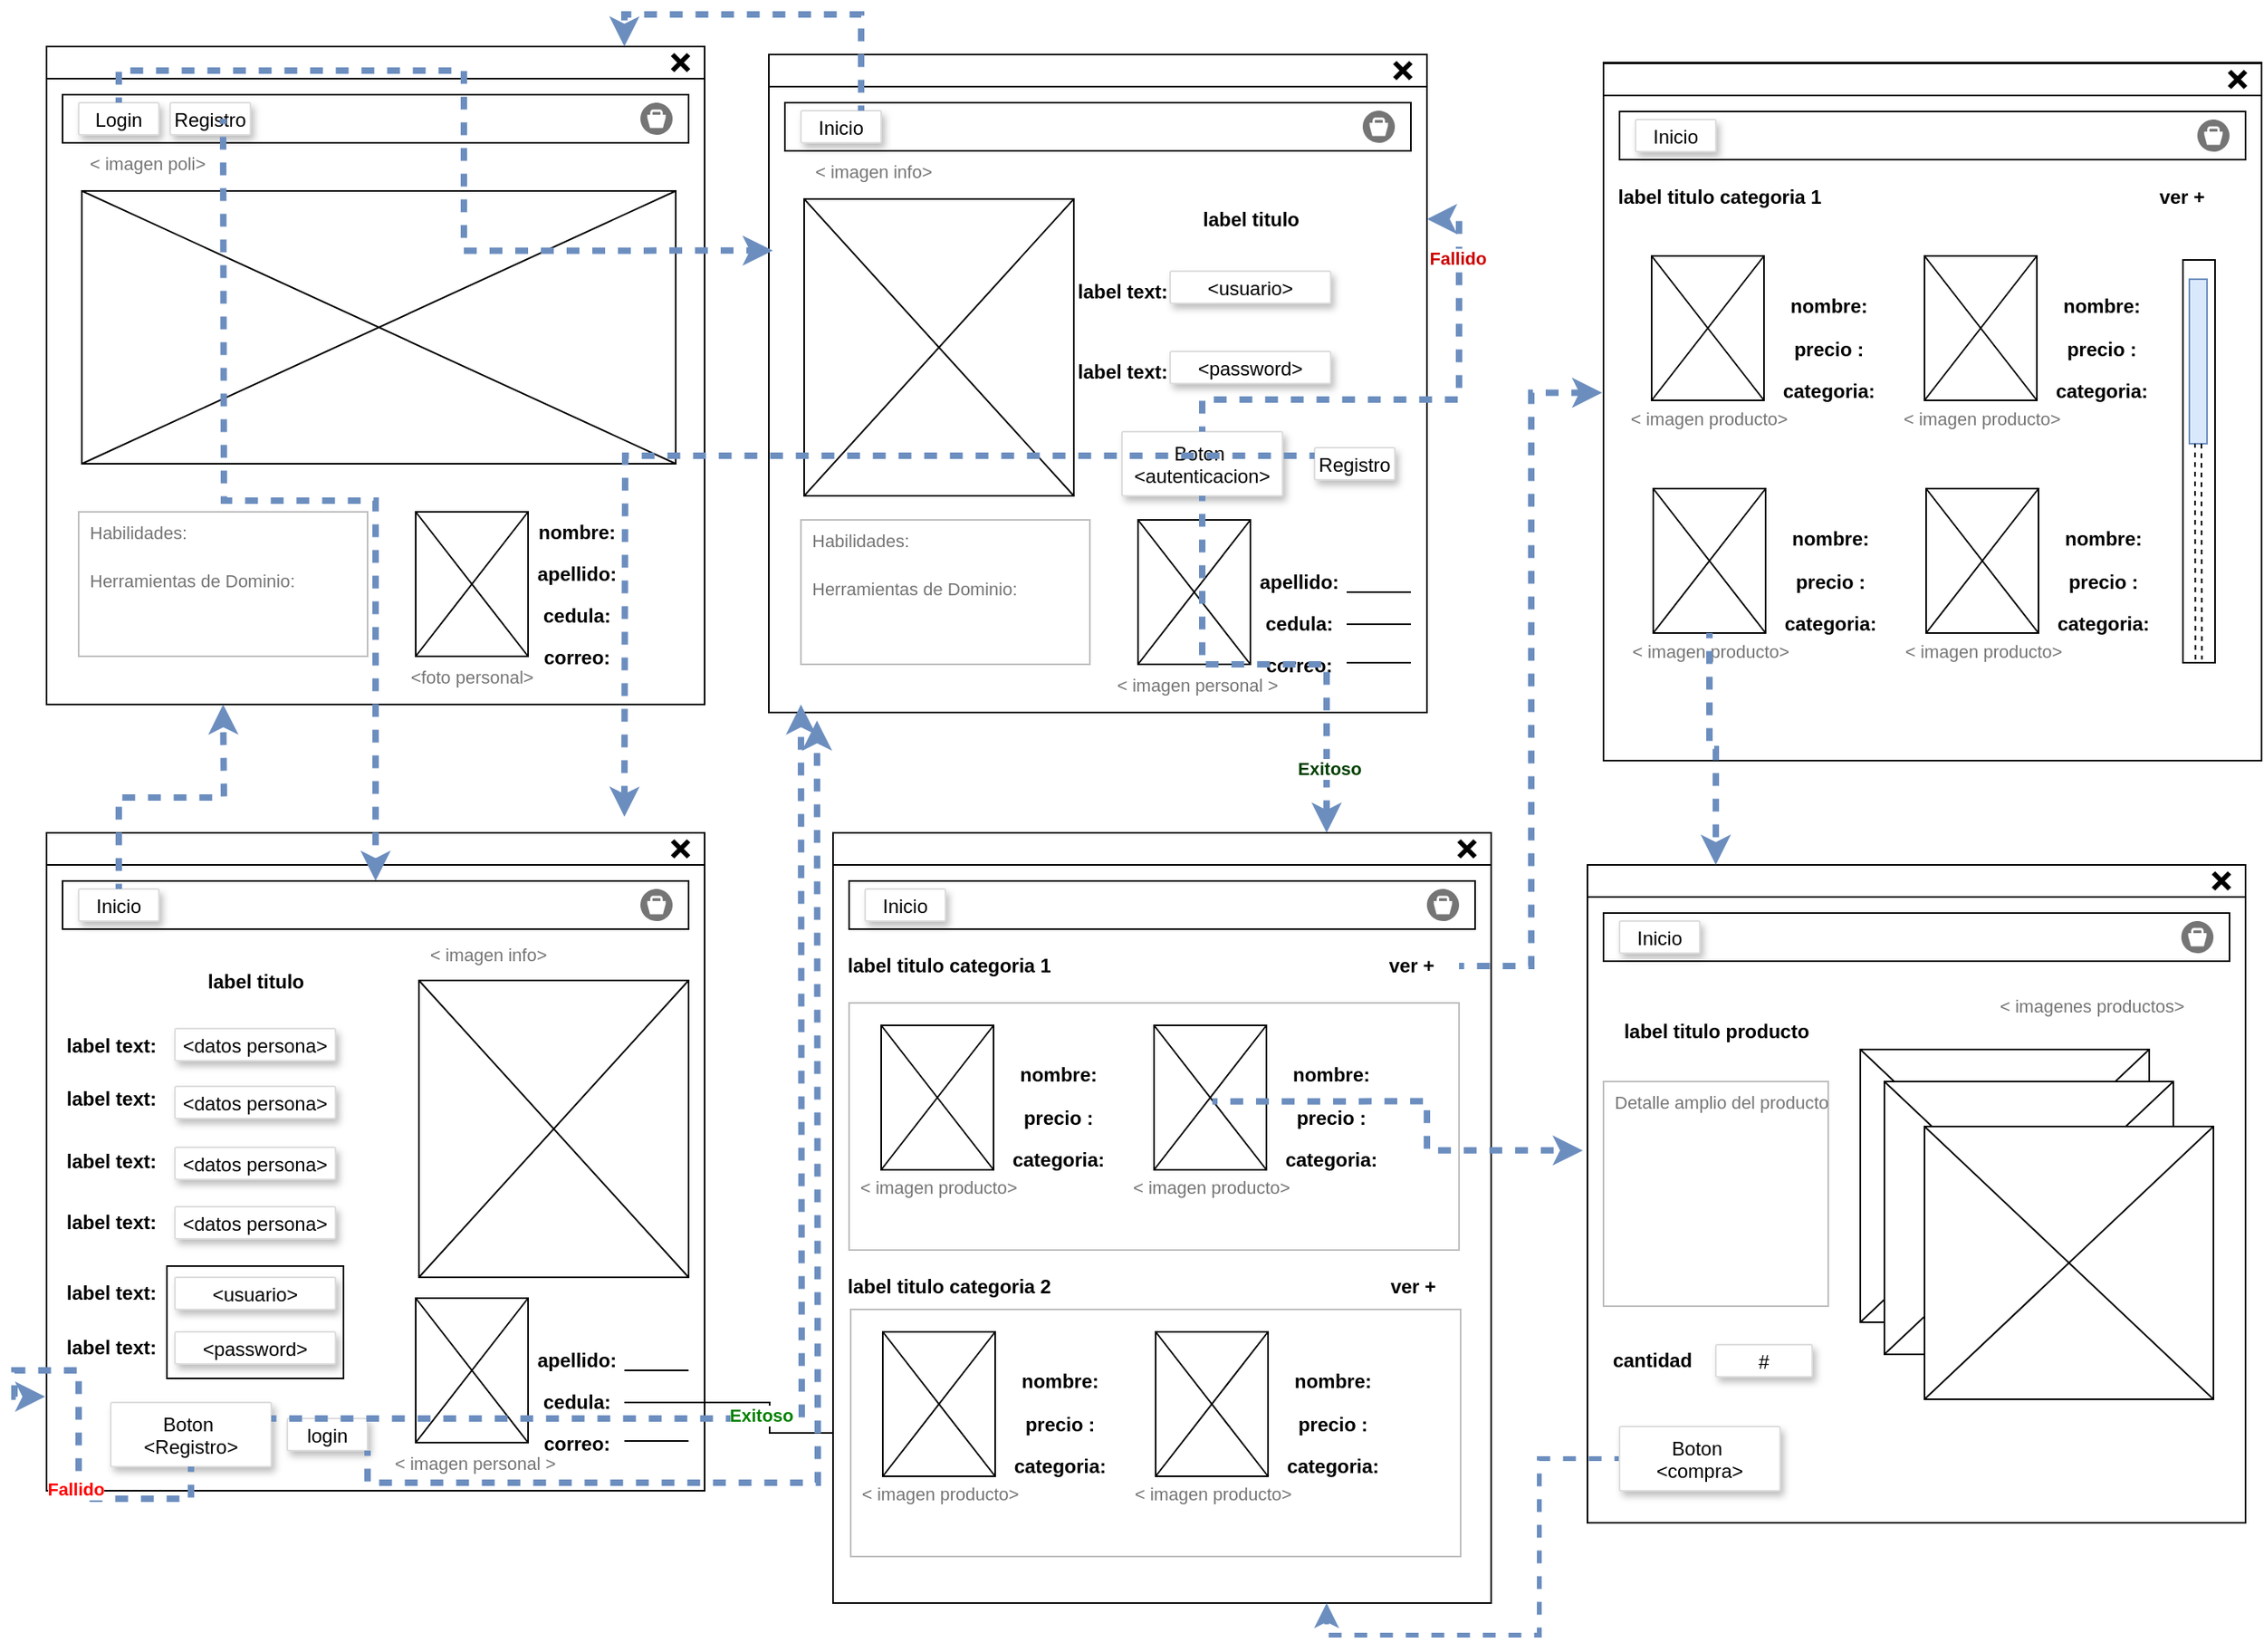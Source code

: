 <mxfile>
    <diagram name="Página-1" id="TJFbviiXrcGnwCsaCFRe">
        <mxGraphModel dx="1909" dy="656" grid="1" gridSize="10" guides="1" tooltips="1" connect="1" arrows="1" fold="1" page="1" pageScale="1" pageWidth="850" pageHeight="1100" math="0" shadow="0">
            <root>
                <mxCell id="0"/>
                <mxCell id="1" parent="0"/>
                <mxCell id="-ZdZDGJXBGW24hWp8op--57" value="" style="group" parent="1" vertex="1" connectable="0">
                    <mxGeometry x="-20" y="90" width="510" height="420" as="geometry"/>
                </mxCell>
                <mxCell id="-ZdZDGJXBGW24hWp8op--54" value="&lt;br&gt;" style="html=1;whiteSpace=wrap;" parent="-ZdZDGJXBGW24hWp8op--57" vertex="1">
                    <mxGeometry width="410" height="410" as="geometry"/>
                </mxCell>
                <mxCell id="-ZdZDGJXBGW24hWp8op--55" value="" style="html=1;whiteSpace=wrap;" parent="-ZdZDGJXBGW24hWp8op--57" vertex="1">
                    <mxGeometry width="410" height="20" as="geometry"/>
                </mxCell>
                <mxCell id="-ZdZDGJXBGW24hWp8op--56" value="" style="shape=umlDestroy;whiteSpace=wrap;html=1;strokeWidth=3;targetShapes=umlLifeline;" parent="-ZdZDGJXBGW24hWp8op--57" vertex="1">
                    <mxGeometry x="390" y="5" width="10" height="10" as="geometry"/>
                </mxCell>
                <mxCell id="-ZdZDGJXBGW24hWp8op--68" value="" style="group" parent="-ZdZDGJXBGW24hWp8op--57" vertex="1" connectable="0">
                    <mxGeometry x="10" y="30" width="390" height="30" as="geometry"/>
                </mxCell>
                <mxCell id="-ZdZDGJXBGW24hWp8op--64" value="" style="html=1;whiteSpace=wrap;" parent="-ZdZDGJXBGW24hWp8op--68" vertex="1">
                    <mxGeometry width="390" height="30" as="geometry"/>
                </mxCell>
                <mxCell id="-ZdZDGJXBGW24hWp8op--65" value="Login" style="strokeColor=#dddddd;shadow=1;strokeWidth=1;rounded=1;absoluteArcSize=1;arcSize=2;" parent="-ZdZDGJXBGW24hWp8op--68" vertex="1">
                    <mxGeometry x="10" y="5" width="50" height="20" as="geometry"/>
                </mxCell>
                <mxCell id="-ZdZDGJXBGW24hWp8op--66" value="" style="sketch=0;dashed=0;connectable=0;html=1;fillColor=#757575;strokeColor=none;shape=mxgraph.gcp2.bucket;part=1;labelPosition=right;verticalLabelPosition=middle;align=left;verticalAlign=middle;spacingLeft=5;fontSize=12;" parent="-ZdZDGJXBGW24hWp8op--68" vertex="1">
                    <mxGeometry x="360" y="5" width="20" height="20" as="geometry"/>
                </mxCell>
                <mxCell id="-ZdZDGJXBGW24hWp8op--67" value="Registro" style="strokeColor=#dddddd;shadow=1;strokeWidth=1;rounded=1;absoluteArcSize=1;arcSize=2;" parent="-ZdZDGJXBGW24hWp8op--68" vertex="1">
                    <mxGeometry x="67" y="5" width="50" height="20" as="geometry"/>
                </mxCell>
                <mxCell id="-ZdZDGJXBGW24hWp8op--77" value="" style="group" parent="-ZdZDGJXBGW24hWp8op--57" vertex="1" connectable="0">
                    <mxGeometry x="230" y="290" width="70" height="90" as="geometry"/>
                </mxCell>
                <mxCell id="-ZdZDGJXBGW24hWp8op--78" value="" style="html=1;whiteSpace=wrap;" parent="-ZdZDGJXBGW24hWp8op--77" vertex="1">
                    <mxGeometry width="70" height="90" as="geometry"/>
                </mxCell>
                <mxCell id="-ZdZDGJXBGW24hWp8op--79" value="" style="shape=umlDestroy;whiteSpace=wrap;html=1;strokeWidth=1;targetShapes=umlLifeline;" parent="-ZdZDGJXBGW24hWp8op--77" vertex="1">
                    <mxGeometry width="70" height="90" as="geometry"/>
                </mxCell>
                <mxCell id="-ZdZDGJXBGW24hWp8op--80" value="nombre:" style="text;align=center;fontStyle=1;verticalAlign=middle;spacingLeft=3;spacingRight=3;strokeColor=none;rotatable=0;points=[[0,0.5],[1,0.5]];portConstraint=eastwest;html=1;" parent="-ZdZDGJXBGW24hWp8op--57" vertex="1">
                    <mxGeometry x="290" y="290" width="80" height="26" as="geometry"/>
                </mxCell>
                <mxCell id="-ZdZDGJXBGW24hWp8op--81" value="apellido:" style="text;align=center;fontStyle=1;verticalAlign=middle;spacingLeft=3;spacingRight=3;strokeColor=none;rotatable=0;points=[[0,0.5],[1,0.5]];portConstraint=eastwest;html=1;" parent="-ZdZDGJXBGW24hWp8op--57" vertex="1">
                    <mxGeometry x="290" y="316" width="80" height="26" as="geometry"/>
                </mxCell>
                <mxCell id="-ZdZDGJXBGW24hWp8op--82" value="cedula:" style="text;align=center;fontStyle=1;verticalAlign=middle;spacingLeft=3;spacingRight=3;strokeColor=none;rotatable=0;points=[[0,0.5],[1,0.5]];portConstraint=eastwest;html=1;" parent="-ZdZDGJXBGW24hWp8op--57" vertex="1">
                    <mxGeometry x="290" y="342" width="80" height="26" as="geometry"/>
                </mxCell>
                <mxCell id="-ZdZDGJXBGW24hWp8op--83" value="correo:" style="text;align=center;fontStyle=1;verticalAlign=middle;spacingLeft=3;spacingRight=3;strokeColor=none;rotatable=0;points=[[0,0.5],[1,0.5]];portConstraint=eastwest;html=1;" parent="-ZdZDGJXBGW24hWp8op--57" vertex="1">
                    <mxGeometry x="290" y="368" width="80" height="26" as="geometry"/>
                </mxCell>
                <mxCell id="-ZdZDGJXBGW24hWp8op--85" value="" style="line;strokeWidth=1;fillColor=none;align=left;verticalAlign=middle;spacingTop=-1;spacingLeft=3;spacingRight=3;rotatable=0;labelPosition=right;points=[];portConstraint=eastwest;strokeColor=inherit;" parent="-ZdZDGJXBGW24hWp8op--57" vertex="1">
                    <mxGeometry x="360" y="299" width="40" height="8" as="geometry"/>
                </mxCell>
                <mxCell id="-ZdZDGJXBGW24hWp8op--86" value="" style="line;strokeWidth=1;fillColor=none;align=left;verticalAlign=middle;spacingTop=-1;spacingLeft=3;spacingRight=3;rotatable=0;labelPosition=right;points=[];portConstraint=eastwest;strokeColor=inherit;" parent="-ZdZDGJXBGW24hWp8op--57" vertex="1">
                    <mxGeometry x="360" y="331" width="40" height="8" as="geometry"/>
                </mxCell>
                <mxCell id="-ZdZDGJXBGW24hWp8op--87" value="" style="line;strokeWidth=1;fillColor=none;align=left;verticalAlign=middle;spacingTop=-1;spacingLeft=3;spacingRight=3;rotatable=0;labelPosition=right;points=[];portConstraint=eastwest;strokeColor=inherit;" parent="-ZdZDGJXBGW24hWp8op--57" vertex="1">
                    <mxGeometry x="360" y="308" width="40" height="8" as="geometry"/>
                </mxCell>
                <mxCell id="-ZdZDGJXBGW24hWp8op--95" value="&amp;lt;foto personal&amp;gt;" style="strokeColor=none;fillColor=none;fontColor=#757575;align=left;html=1;fontStyle=0;spacingLeft=5;fontSize=11;verticalAlign=top;whiteSpace=wrap;spacingRight=5;" parent="-ZdZDGJXBGW24hWp8op--57" vertex="1">
                    <mxGeometry x="220" y="380" width="90" height="30" as="geometry"/>
                </mxCell>
                <mxCell id="-ZdZDGJXBGW24hWp8op--153" value="" style="line;strokeWidth=1;fillColor=none;align=left;verticalAlign=middle;spacingTop=-1;spacingLeft=3;spacingRight=3;rotatable=0;labelPosition=right;points=[];portConstraint=eastwest;strokeColor=inherit;" parent="-ZdZDGJXBGW24hWp8op--57" vertex="1">
                    <mxGeometry x="360" y="307" width="40" height="8" as="geometry"/>
                </mxCell>
                <mxCell id="-ZdZDGJXBGW24hWp8op--156" value="&amp;lt; imagen poli&amp;gt;" style="strokeColor=none;fillColor=none;fontColor=#757575;align=left;html=1;fontStyle=0;spacingLeft=5;fontSize=11;verticalAlign=top;whiteSpace=wrap;spacingRight=5;" parent="-ZdZDGJXBGW24hWp8op--57" vertex="1">
                    <mxGeometry x="20" y="60" width="100" height="30" as="geometry"/>
                </mxCell>
                <mxCell id="-ZdZDGJXBGW24hWp8op--76" value="" style="group" parent="1" vertex="1" connectable="0">
                    <mxGeometry x="2" y="180" width="370" height="170" as="geometry"/>
                </mxCell>
                <mxCell id="-ZdZDGJXBGW24hWp8op--69" value="" style="html=1;whiteSpace=wrap;" parent="-ZdZDGJXBGW24hWp8op--76" vertex="1">
                    <mxGeometry width="370" height="170" as="geometry"/>
                </mxCell>
                <mxCell id="-ZdZDGJXBGW24hWp8op--75" value="" style="shape=umlDestroy;whiteSpace=wrap;html=1;strokeWidth=1;targetShapes=umlLifeline;" parent="-ZdZDGJXBGW24hWp8op--76" vertex="1">
                    <mxGeometry width="370" height="170" as="geometry"/>
                </mxCell>
                <mxCell id="-ZdZDGJXBGW24hWp8op--88" value="" style="strokeColor=#BDBDBD;strokeWidth=1;shadow=0;gradientColor=none;" parent="1" vertex="1">
                    <mxGeometry y="380" width="180" height="90" as="geometry"/>
                </mxCell>
                <mxCell id="-ZdZDGJXBGW24hWp8op--89" value="Habilidades:" style="strokeColor=none;fillColor=none;fontColor=#757575;align=left;html=1;fontStyle=0;spacingLeft=5;fontSize=11;verticalAlign=top;whiteSpace=wrap;spacingRight=5;" parent="-ZdZDGJXBGW24hWp8op--88" vertex="1">
                    <mxGeometry width="200" height="30" relative="1" as="geometry"/>
                </mxCell>
                <mxCell id="-ZdZDGJXBGW24hWp8op--90" value="Herramientas de Dominio:" style="strokeColor=none;fillColor=none;fontColor=#757575;align=left;html=1;fontStyle=0;spacingLeft=5;fontSize=11;verticalAlign=top;whiteSpace=wrap;spacingRight=5;" parent="-ZdZDGJXBGW24hWp8op--88" vertex="1">
                    <mxGeometry width="150" height="30" relative="1" as="geometry">
                        <mxPoint y="30" as="offset"/>
                    </mxGeometry>
                </mxCell>
                <mxCell id="-ZdZDGJXBGW24hWp8op--121" value="&lt;br&gt;" style="html=1;whiteSpace=wrap;" parent="1" vertex="1">
                    <mxGeometry x="430" y="95" width="410" height="410" as="geometry"/>
                </mxCell>
                <mxCell id="-ZdZDGJXBGW24hWp8op--122" value="" style="html=1;whiteSpace=wrap;" parent="1" vertex="1">
                    <mxGeometry x="430" y="95" width="410" height="20" as="geometry"/>
                </mxCell>
                <mxCell id="-ZdZDGJXBGW24hWp8op--123" value="" style="shape=umlDestroy;whiteSpace=wrap;html=1;strokeWidth=3;targetShapes=umlLifeline;" parent="1" vertex="1">
                    <mxGeometry x="820" y="100" width="10" height="10" as="geometry"/>
                </mxCell>
                <mxCell id="-ZdZDGJXBGW24hWp8op--124" value="" style="group" parent="1" vertex="1" connectable="0">
                    <mxGeometry x="440" y="125" width="390" height="30" as="geometry"/>
                </mxCell>
                <mxCell id="-ZdZDGJXBGW24hWp8op--125" value="" style="html=1;whiteSpace=wrap;" parent="-ZdZDGJXBGW24hWp8op--124" vertex="1">
                    <mxGeometry width="390" height="30" as="geometry"/>
                </mxCell>
                <mxCell id="-ZdZDGJXBGW24hWp8op--126" value="Inicio" style="strokeColor=#dddddd;shadow=1;strokeWidth=1;rounded=1;absoluteArcSize=1;arcSize=2;" parent="-ZdZDGJXBGW24hWp8op--124" vertex="1">
                    <mxGeometry x="10" y="5" width="50" height="20" as="geometry"/>
                </mxCell>
                <mxCell id="-ZdZDGJXBGW24hWp8op--127" value="" style="sketch=0;dashed=0;connectable=0;html=1;fillColor=#757575;strokeColor=none;shape=mxgraph.gcp2.bucket;part=1;labelPosition=right;verticalLabelPosition=middle;align=left;verticalAlign=middle;spacingLeft=5;fontSize=12;" parent="-ZdZDGJXBGW24hWp8op--124" vertex="1">
                    <mxGeometry x="360" y="5" width="20" height="20" as="geometry"/>
                </mxCell>
                <mxCell id="-ZdZDGJXBGW24hWp8op--129" value="" style="group" parent="1" vertex="1" connectable="0">
                    <mxGeometry x="660" y="385" width="70" height="90" as="geometry"/>
                </mxCell>
                <mxCell id="-ZdZDGJXBGW24hWp8op--130" value="" style="html=1;whiteSpace=wrap;" parent="-ZdZDGJXBGW24hWp8op--129" vertex="1">
                    <mxGeometry width="70" height="90" as="geometry"/>
                </mxCell>
                <mxCell id="-ZdZDGJXBGW24hWp8op--131" value="" style="shape=umlDestroy;whiteSpace=wrap;html=1;strokeWidth=1;targetShapes=umlLifeline;" parent="-ZdZDGJXBGW24hWp8op--129" vertex="1">
                    <mxGeometry width="70" height="90" as="geometry"/>
                </mxCell>
                <mxCell id="-ZdZDGJXBGW24hWp8op--133" value="apellido:" style="text;align=center;fontStyle=1;verticalAlign=middle;spacingLeft=3;spacingRight=3;strokeColor=none;rotatable=0;points=[[0,0.5],[1,0.5]];portConstraint=eastwest;html=1;" parent="1" vertex="1">
                    <mxGeometry x="720" y="411" width="80" height="26" as="geometry"/>
                </mxCell>
                <mxCell id="-ZdZDGJXBGW24hWp8op--134" value="cedula:" style="text;align=center;fontStyle=1;verticalAlign=middle;spacingLeft=3;spacingRight=3;strokeColor=none;rotatable=0;points=[[0,0.5],[1,0.5]];portConstraint=eastwest;html=1;" parent="1" vertex="1">
                    <mxGeometry x="720" y="437" width="80" height="26" as="geometry"/>
                </mxCell>
                <mxCell id="-ZdZDGJXBGW24hWp8op--135" value="correo:" style="text;align=center;fontStyle=1;verticalAlign=middle;spacingLeft=3;spacingRight=3;strokeColor=none;rotatable=0;points=[[0,0.5],[1,0.5]];portConstraint=eastwest;html=1;" parent="1" vertex="1">
                    <mxGeometry x="720" y="463" width="80" height="26" as="geometry"/>
                </mxCell>
                <mxCell id="-ZdZDGJXBGW24hWp8op--136" value="" style="line;strokeWidth=1;fillColor=none;align=left;verticalAlign=middle;spacingTop=-1;spacingLeft=3;spacingRight=3;rotatable=0;labelPosition=right;points=[];portConstraint=eastwest;strokeColor=inherit;" parent="1" vertex="1">
                    <mxGeometry x="790" y="426" width="40" height="8" as="geometry"/>
                </mxCell>
                <mxCell id="-ZdZDGJXBGW24hWp8op--137" value="" style="line;strokeWidth=1;fillColor=none;align=left;verticalAlign=middle;spacingTop=-1;spacingLeft=3;spacingRight=3;rotatable=0;labelPosition=right;points=[];portConstraint=eastwest;strokeColor=inherit;" parent="1" vertex="1">
                    <mxGeometry x="790" y="446" width="40" height="8" as="geometry"/>
                </mxCell>
                <mxCell id="-ZdZDGJXBGW24hWp8op--138" value="" style="line;strokeWidth=1;fillColor=none;align=left;verticalAlign=middle;spacingTop=-1;spacingLeft=3;spacingRight=3;rotatable=0;labelPosition=right;points=[];portConstraint=eastwest;strokeColor=inherit;" parent="1" vertex="1">
                    <mxGeometry x="790" y="470" width="40" height="8" as="geometry"/>
                </mxCell>
                <mxCell id="-ZdZDGJXBGW24hWp8op--139" value="&amp;lt; imagen personal &amp;gt;" style="strokeColor=none;fillColor=none;fontColor=#757575;align=left;html=1;fontStyle=0;spacingLeft=5;fontSize=11;verticalAlign=top;whiteSpace=wrap;spacingRight=5;" parent="1" vertex="1">
                    <mxGeometry x="640" y="475" width="130" height="30" as="geometry"/>
                </mxCell>
                <mxCell id="-ZdZDGJXBGW24hWp8op--140" value="" style="group" parent="1" vertex="1" connectable="0">
                    <mxGeometry x="452" y="185" width="168" height="185" as="geometry"/>
                </mxCell>
                <mxCell id="-ZdZDGJXBGW24hWp8op--141" value="" style="html=1;whiteSpace=wrap;" parent="-ZdZDGJXBGW24hWp8op--140" vertex="1">
                    <mxGeometry width="168" height="185.0" as="geometry"/>
                </mxCell>
                <mxCell id="-ZdZDGJXBGW24hWp8op--142" value="" style="shape=umlDestroy;whiteSpace=wrap;html=1;strokeWidth=1;targetShapes=umlLifeline;" parent="-ZdZDGJXBGW24hWp8op--140" vertex="1">
                    <mxGeometry width="168" height="185.0" as="geometry"/>
                </mxCell>
                <mxCell id="-ZdZDGJXBGW24hWp8op--143" value="" style="strokeColor=#BDBDBD;strokeWidth=1;shadow=0;gradientColor=none;" parent="1" vertex="1">
                    <mxGeometry x="450" y="385" width="180" height="90" as="geometry"/>
                </mxCell>
                <mxCell id="-ZdZDGJXBGW24hWp8op--144" value="Habilidades:" style="strokeColor=none;fillColor=none;fontColor=#757575;align=left;html=1;fontStyle=0;spacingLeft=5;fontSize=11;verticalAlign=top;whiteSpace=wrap;spacingRight=5;" parent="-ZdZDGJXBGW24hWp8op--143" vertex="1">
                    <mxGeometry width="200" height="30" relative="1" as="geometry"/>
                </mxCell>
                <mxCell id="-ZdZDGJXBGW24hWp8op--145" value="Herramientas de Dominio:" style="strokeColor=none;fillColor=none;fontColor=#757575;align=left;html=1;fontStyle=0;spacingLeft=5;fontSize=11;verticalAlign=top;whiteSpace=wrap;spacingRight=5;" parent="-ZdZDGJXBGW24hWp8op--143" vertex="1">
                    <mxGeometry width="150" height="30" relative="1" as="geometry">
                        <mxPoint y="30" as="offset"/>
                    </mxGeometry>
                </mxCell>
                <mxCell id="-ZdZDGJXBGW24hWp8op--146" value="Boton &#10;&lt;autenticacion&gt;" style="strokeColor=#dddddd;shadow=1;strokeWidth=1;rounded=1;absoluteArcSize=1;arcSize=2;" parent="1" vertex="1">
                    <mxGeometry x="650" y="330" width="100" height="40" as="geometry"/>
                </mxCell>
                <mxCell id="-ZdZDGJXBGW24hWp8op--148" value="&lt;password&gt;" style="strokeColor=#dddddd;shadow=1;strokeWidth=1;rounded=1;absoluteArcSize=1;arcSize=2;" parent="1" vertex="1">
                    <mxGeometry x="680" y="280" width="100" height="20" as="geometry"/>
                </mxCell>
                <mxCell id="-ZdZDGJXBGW24hWp8op--149" value="&lt;usuario&gt;" style="strokeColor=#dddddd;shadow=1;strokeWidth=1;rounded=1;absoluteArcSize=1;arcSize=2;" parent="1" vertex="1">
                    <mxGeometry x="680" y="230" width="100" height="20" as="geometry"/>
                </mxCell>
                <mxCell id="-ZdZDGJXBGW24hWp8op--151" value="label text:" style="text;align=center;fontStyle=1;verticalAlign=middle;spacingLeft=3;spacingRight=3;strokeColor=none;rotatable=0;points=[[0,0.5],[1,0.5]];portConstraint=eastwest;html=1;" parent="1" vertex="1">
                    <mxGeometry x="620" y="230" width="60" height="26" as="geometry"/>
                </mxCell>
                <mxCell id="-ZdZDGJXBGW24hWp8op--152" value="label titulo" style="text;align=center;fontStyle=1;verticalAlign=middle;spacingLeft=3;spacingRight=3;strokeColor=none;rotatable=0;points=[[0,0.5],[1,0.5]];portConstraint=eastwest;html=1;" parent="1" vertex="1">
                    <mxGeometry x="700" y="185" width="60" height="26" as="geometry"/>
                </mxCell>
                <mxCell id="-ZdZDGJXBGW24hWp8op--128" value="Registro" style="strokeColor=#dddddd;shadow=1;strokeWidth=1;rounded=1;absoluteArcSize=1;arcSize=2;" parent="1" vertex="1">
                    <mxGeometry x="770" y="340" width="50" height="20" as="geometry"/>
                </mxCell>
                <mxCell id="-ZdZDGJXBGW24hWp8op--155" value="&amp;lt; imagen info&amp;gt;" style="strokeColor=none;fillColor=none;fontColor=#757575;align=left;html=1;fontStyle=0;spacingLeft=5;fontSize=11;verticalAlign=top;whiteSpace=wrap;spacingRight=5;" parent="1" vertex="1">
                    <mxGeometry x="452" y="155" width="100" height="30" as="geometry"/>
                </mxCell>
                <mxCell id="-ZdZDGJXBGW24hWp8op--157" value="&lt;br&gt;" style="html=1;whiteSpace=wrap;" parent="1" vertex="1">
                    <mxGeometry x="-20" y="580" width="410" height="410" as="geometry"/>
                </mxCell>
                <mxCell id="-ZdZDGJXBGW24hWp8op--158" value="" style="html=1;whiteSpace=wrap;" parent="1" vertex="1">
                    <mxGeometry x="-20" y="580" width="410" height="20" as="geometry"/>
                </mxCell>
                <mxCell id="-ZdZDGJXBGW24hWp8op--159" value="" style="shape=umlDestroy;whiteSpace=wrap;html=1;strokeWidth=3;targetShapes=umlLifeline;" parent="1" vertex="1">
                    <mxGeometry x="370" y="585" width="10" height="10" as="geometry"/>
                </mxCell>
                <mxCell id="-ZdZDGJXBGW24hWp8op--160" value="" style="group" parent="1" vertex="1" connectable="0">
                    <mxGeometry x="-10" y="610" width="390" height="30" as="geometry"/>
                </mxCell>
                <mxCell id="-ZdZDGJXBGW24hWp8op--161" value="" style="html=1;whiteSpace=wrap;" parent="-ZdZDGJXBGW24hWp8op--160" vertex="1">
                    <mxGeometry width="390" height="30" as="geometry"/>
                </mxCell>
                <mxCell id="-ZdZDGJXBGW24hWp8op--162" value="Inicio" style="strokeColor=#dddddd;shadow=1;strokeWidth=1;rounded=1;absoluteArcSize=1;arcSize=2;" parent="-ZdZDGJXBGW24hWp8op--160" vertex="1">
                    <mxGeometry x="10" y="5" width="50" height="20" as="geometry"/>
                </mxCell>
                <mxCell id="-ZdZDGJXBGW24hWp8op--163" value="" style="sketch=0;dashed=0;connectable=0;html=1;fillColor=#757575;strokeColor=none;shape=mxgraph.gcp2.bucket;part=1;labelPosition=right;verticalLabelPosition=middle;align=left;verticalAlign=middle;spacingLeft=5;fontSize=12;" parent="-ZdZDGJXBGW24hWp8op--160" vertex="1">
                    <mxGeometry x="360" y="5" width="20" height="20" as="geometry"/>
                </mxCell>
                <mxCell id="-ZdZDGJXBGW24hWp8op--164" value="" style="group" parent="1" vertex="1" connectable="0">
                    <mxGeometry x="210" y="870" width="70" height="90" as="geometry"/>
                </mxCell>
                <mxCell id="-ZdZDGJXBGW24hWp8op--165" value="" style="html=1;whiteSpace=wrap;" parent="-ZdZDGJXBGW24hWp8op--164" vertex="1">
                    <mxGeometry width="70" height="90" as="geometry"/>
                </mxCell>
                <mxCell id="-ZdZDGJXBGW24hWp8op--166" value="" style="shape=umlDestroy;whiteSpace=wrap;html=1;strokeWidth=1;targetShapes=umlLifeline;" parent="-ZdZDGJXBGW24hWp8op--164" vertex="1">
                    <mxGeometry width="70" height="90" as="geometry"/>
                </mxCell>
                <mxCell id="-ZdZDGJXBGW24hWp8op--167" value="apellido:" style="text;align=center;fontStyle=1;verticalAlign=middle;spacingLeft=3;spacingRight=3;strokeColor=none;rotatable=0;points=[[0,0.5],[1,0.5]];portConstraint=eastwest;html=1;" parent="1" vertex="1">
                    <mxGeometry x="270" y="896" width="80" height="26" as="geometry"/>
                </mxCell>
                <mxCell id="-ZdZDGJXBGW24hWp8op--168" value="cedula:" style="text;align=center;fontStyle=1;verticalAlign=middle;spacingLeft=3;spacingRight=3;strokeColor=none;rotatable=0;points=[[0,0.5],[1,0.5]];portConstraint=eastwest;html=1;" parent="1" vertex="1">
                    <mxGeometry x="270" y="922" width="80" height="26" as="geometry"/>
                </mxCell>
                <mxCell id="-ZdZDGJXBGW24hWp8op--169" value="correo:" style="text;align=center;fontStyle=1;verticalAlign=middle;spacingLeft=3;spacingRight=3;strokeColor=none;rotatable=0;points=[[0,0.5],[1,0.5]];portConstraint=eastwest;html=1;" parent="1" vertex="1">
                    <mxGeometry x="270" y="948" width="80" height="26" as="geometry"/>
                </mxCell>
                <mxCell id="-ZdZDGJXBGW24hWp8op--170" value="" style="line;strokeWidth=1;fillColor=none;align=left;verticalAlign=middle;spacingTop=-1;spacingLeft=3;spacingRight=3;rotatable=0;labelPosition=right;points=[];portConstraint=eastwest;strokeColor=inherit;" parent="1" vertex="1">
                    <mxGeometry x="340" y="911" width="40" height="8" as="geometry"/>
                </mxCell>
                <mxCell id="NUYDXG2HI5UI9YtdDUI_-6" value="" style="edgeStyle=orthogonalEdgeStyle;rounded=0;orthogonalLoop=1;jettySize=auto;html=1;" parent="1" source="-ZdZDGJXBGW24hWp8op--171" target="-ZdZDGJXBGW24hWp8op--261" edge="1">
                    <mxGeometry relative="1" as="geometry"/>
                </mxCell>
                <mxCell id="-ZdZDGJXBGW24hWp8op--171" value="" style="line;strokeWidth=1;fillColor=none;align=left;verticalAlign=middle;spacingTop=-1;spacingLeft=3;spacingRight=3;rotatable=0;labelPosition=right;points=[];portConstraint=eastwest;strokeColor=inherit;" parent="1" vertex="1">
                    <mxGeometry x="340" y="931" width="40" height="8" as="geometry"/>
                </mxCell>
                <mxCell id="-ZdZDGJXBGW24hWp8op--172" value="" style="line;strokeWidth=1;fillColor=none;align=left;verticalAlign=middle;spacingTop=-1;spacingLeft=3;spacingRight=3;rotatable=0;labelPosition=right;points=[];portConstraint=eastwest;strokeColor=inherit;" parent="1" vertex="1">
                    <mxGeometry x="340" y="955" width="40" height="8" as="geometry"/>
                </mxCell>
                <mxCell id="-ZdZDGJXBGW24hWp8op--173" value="&amp;lt; imagen personal &amp;gt;" style="strokeColor=none;fillColor=none;fontColor=#757575;align=left;html=1;fontStyle=0;spacingLeft=5;fontSize=11;verticalAlign=top;whiteSpace=wrap;spacingRight=5;" parent="1" vertex="1">
                    <mxGeometry x="190" y="960" width="130" height="30" as="geometry"/>
                </mxCell>
                <mxCell id="-ZdZDGJXBGW24hWp8op--174" value="" style="group" parent="1" vertex="1" connectable="0">
                    <mxGeometry x="212" y="672" width="168" height="185" as="geometry"/>
                </mxCell>
                <mxCell id="-ZdZDGJXBGW24hWp8op--175" value="" style="html=1;whiteSpace=wrap;" parent="-ZdZDGJXBGW24hWp8op--174" vertex="1">
                    <mxGeometry width="168" height="185.0" as="geometry"/>
                </mxCell>
                <mxCell id="-ZdZDGJXBGW24hWp8op--176" value="" style="shape=umlDestroy;whiteSpace=wrap;html=1;strokeWidth=1;targetShapes=umlLifeline;" parent="-ZdZDGJXBGW24hWp8op--174" vertex="1">
                    <mxGeometry width="168" height="185.0" as="geometry"/>
                </mxCell>
                <mxCell id="-ZdZDGJXBGW24hWp8op--180" value="Boton &#10;&lt;Registro&gt;" style="strokeColor=#dddddd;shadow=1;strokeWidth=1;rounded=1;absoluteArcSize=1;arcSize=2;" parent="1" vertex="1">
                    <mxGeometry x="20" y="935" width="100" height="40" as="geometry"/>
                </mxCell>
                <mxCell id="-ZdZDGJXBGW24hWp8op--181" value="&lt;datos persona&gt;" style="strokeColor=#dddddd;shadow=1;strokeWidth=1;rounded=1;absoluteArcSize=1;arcSize=2;" parent="1" vertex="1">
                    <mxGeometry x="60" y="813" width="100" height="20" as="geometry"/>
                </mxCell>
                <mxCell id="-ZdZDGJXBGW24hWp8op--185" value="label titulo" style="text;align=center;fontStyle=1;verticalAlign=middle;spacingLeft=3;spacingRight=3;strokeColor=none;rotatable=0;points=[[0,0.5],[1,0.5]];portConstraint=eastwest;html=1;" parent="1" vertex="1">
                    <mxGeometry x="80" y="660" width="60" height="26" as="geometry"/>
                </mxCell>
                <mxCell id="-ZdZDGJXBGW24hWp8op--186" value="login" style="strokeColor=#dddddd;shadow=1;strokeWidth=1;rounded=1;absoluteArcSize=1;arcSize=2;" parent="1" vertex="1">
                    <mxGeometry x="130" y="945" width="50" height="20" as="geometry"/>
                </mxCell>
                <mxCell id="-ZdZDGJXBGW24hWp8op--187" value="&amp;lt; imagen info&amp;gt;" style="strokeColor=none;fillColor=none;fontColor=#757575;align=left;html=1;fontStyle=0;spacingLeft=5;fontSize=11;verticalAlign=top;whiteSpace=wrap;spacingRight=5;" parent="1" vertex="1">
                    <mxGeometry x="212" y="643" width="100" height="30" as="geometry"/>
                </mxCell>
                <mxCell id="-ZdZDGJXBGW24hWp8op--192" value="label text:" style="text;align=center;fontStyle=1;verticalAlign=middle;spacingLeft=3;spacingRight=3;strokeColor=none;rotatable=0;points=[[0,0.5],[1,0.5]];portConstraint=eastwest;html=1;" parent="1" vertex="1">
                    <mxGeometry x="620" y="280" width="60" height="26" as="geometry"/>
                </mxCell>
                <mxCell id="-ZdZDGJXBGW24hWp8op--193" value="label text:" style="text;align=center;fontStyle=1;verticalAlign=middle;spacingLeft=3;spacingRight=3;strokeColor=none;rotatable=0;points=[[0,0.5],[1,0.5]];portConstraint=eastwest;html=1;" parent="1" vertex="1">
                    <mxGeometry x="-10" y="700" width="60" height="26" as="geometry"/>
                </mxCell>
                <mxCell id="-ZdZDGJXBGW24hWp8op--194" value="label text:" style="text;align=center;fontStyle=1;verticalAlign=middle;spacingLeft=3;spacingRight=3;strokeColor=none;rotatable=0;points=[[0,0.5],[1,0.5]];portConstraint=eastwest;html=1;" parent="1" vertex="1">
                    <mxGeometry x="-10" y="733" width="60" height="26" as="geometry"/>
                </mxCell>
                <mxCell id="-ZdZDGJXBGW24hWp8op--195" value="label text:" style="text;align=center;fontStyle=1;verticalAlign=middle;spacingLeft=3;spacingRight=3;strokeColor=none;rotatable=0;points=[[0,0.5],[1,0.5]];portConstraint=eastwest;html=1;" parent="1" vertex="1">
                    <mxGeometry x="-10" y="772" width="60" height="26" as="geometry"/>
                </mxCell>
                <mxCell id="-ZdZDGJXBGW24hWp8op--196" value="label text:" style="text;align=center;fontStyle=1;verticalAlign=middle;spacingLeft=3;spacingRight=3;strokeColor=none;rotatable=0;points=[[0,0.5],[1,0.5]];portConstraint=eastwest;html=1;" parent="1" vertex="1">
                    <mxGeometry x="-10" y="810" width="60" height="26" as="geometry"/>
                </mxCell>
                <mxCell id="-ZdZDGJXBGW24hWp8op--199" value="" style="html=1;whiteSpace=wrap;" parent="1" vertex="1">
                    <mxGeometry x="55" y="850" width="110" height="70" as="geometry"/>
                </mxCell>
                <mxCell id="-ZdZDGJXBGW24hWp8op--200" value="&lt;password&gt;" style="strokeColor=#dddddd;shadow=1;strokeWidth=1;rounded=1;absoluteArcSize=1;arcSize=2;" parent="1" vertex="1">
                    <mxGeometry x="60" y="891" width="100" height="20" as="geometry"/>
                </mxCell>
                <mxCell id="-ZdZDGJXBGW24hWp8op--201" value="&lt;usuario&gt;" style="strokeColor=#dddddd;shadow=1;strokeWidth=1;rounded=1;absoluteArcSize=1;arcSize=2;" parent="1" vertex="1">
                    <mxGeometry x="60" y="857" width="100" height="20" as="geometry"/>
                </mxCell>
                <mxCell id="-ZdZDGJXBGW24hWp8op--202" value="label text:" style="text;align=center;fontStyle=1;verticalAlign=middle;spacingLeft=3;spacingRight=3;strokeColor=none;rotatable=0;points=[[0,0.5],[1,0.5]];portConstraint=eastwest;html=1;" parent="1" vertex="1">
                    <mxGeometry x="-10" y="854" width="60" height="26" as="geometry"/>
                </mxCell>
                <mxCell id="-ZdZDGJXBGW24hWp8op--203" value="label text:" style="text;align=center;fontStyle=1;verticalAlign=middle;spacingLeft=3;spacingRight=3;strokeColor=none;rotatable=0;points=[[0,0.5],[1,0.5]];portConstraint=eastwest;html=1;" parent="1" vertex="1">
                    <mxGeometry x="-10" y="888" width="60" height="26" as="geometry"/>
                </mxCell>
                <mxCell id="-ZdZDGJXBGW24hWp8op--204" value="&lt;datos persona&gt;" style="strokeColor=#dddddd;shadow=1;strokeWidth=1;rounded=1;absoluteArcSize=1;arcSize=2;" parent="1" vertex="1">
                    <mxGeometry x="60" y="776" width="100" height="20" as="geometry"/>
                </mxCell>
                <mxCell id="-ZdZDGJXBGW24hWp8op--205" value="&lt;datos persona&gt;" style="strokeColor=#dddddd;shadow=1;strokeWidth=1;rounded=1;absoluteArcSize=1;arcSize=2;" parent="1" vertex="1">
                    <mxGeometry x="60" y="738" width="100" height="20" as="geometry"/>
                </mxCell>
                <mxCell id="-ZdZDGJXBGW24hWp8op--206" value="&lt;datos persona&gt;" style="strokeColor=#dddddd;shadow=1;strokeWidth=1;rounded=1;absoluteArcSize=1;arcSize=2;" parent="1" vertex="1">
                    <mxGeometry x="60" y="702" width="100" height="20" as="geometry"/>
                </mxCell>
                <mxCell id="-ZdZDGJXBGW24hWp8op--207" value="&lt;br&gt;" style="html=1;whiteSpace=wrap;" parent="1" vertex="1">
                    <mxGeometry x="470" y="580" width="410" height="480" as="geometry"/>
                </mxCell>
                <mxCell id="-ZdZDGJXBGW24hWp8op--208" value="" style="html=1;whiteSpace=wrap;" parent="1" vertex="1">
                    <mxGeometry x="470" y="580" width="410" height="20" as="geometry"/>
                </mxCell>
                <mxCell id="-ZdZDGJXBGW24hWp8op--209" value="" style="shape=umlDestroy;whiteSpace=wrap;html=1;strokeWidth=3;targetShapes=umlLifeline;" parent="1" vertex="1">
                    <mxGeometry x="860" y="585" width="10" height="10" as="geometry"/>
                </mxCell>
                <mxCell id="-ZdZDGJXBGW24hWp8op--210" value="" style="group" parent="1" vertex="1" connectable="0">
                    <mxGeometry x="480" y="610" width="390" height="30" as="geometry"/>
                </mxCell>
                <mxCell id="-ZdZDGJXBGW24hWp8op--211" value="" style="html=1;whiteSpace=wrap;" parent="-ZdZDGJXBGW24hWp8op--210" vertex="1">
                    <mxGeometry width="390" height="30" as="geometry"/>
                </mxCell>
                <mxCell id="-ZdZDGJXBGW24hWp8op--212" value="Inicio" style="strokeColor=#dddddd;shadow=1;strokeWidth=1;rounded=1;absoluteArcSize=1;arcSize=2;" parent="-ZdZDGJXBGW24hWp8op--210" vertex="1">
                    <mxGeometry x="10" y="5" width="50" height="20" as="geometry"/>
                </mxCell>
                <mxCell id="-ZdZDGJXBGW24hWp8op--213" value="" style="sketch=0;dashed=0;connectable=0;html=1;fillColor=#757575;strokeColor=none;shape=mxgraph.gcp2.bucket;part=1;labelPosition=right;verticalLabelPosition=middle;align=left;verticalAlign=middle;spacingLeft=5;fontSize=12;" parent="-ZdZDGJXBGW24hWp8op--210" vertex="1">
                    <mxGeometry x="360" y="5" width="20" height="20" as="geometry"/>
                </mxCell>
                <mxCell id="-ZdZDGJXBGW24hWp8op--229" value="label titulo categoria 1" style="text;align=center;fontStyle=1;verticalAlign=middle;spacingLeft=3;spacingRight=3;strokeColor=none;rotatable=0;points=[[0,0.5],[1,0.5]];portConstraint=eastwest;html=1;" parent="1" vertex="1">
                    <mxGeometry x="512" y="650" width="60" height="26" as="geometry"/>
                </mxCell>
                <mxCell id="-ZdZDGJXBGW24hWp8op--245" value="" style="strokeColor=#BDBDBD;strokeWidth=1;shadow=0;gradientColor=none;" parent="1" vertex="1">
                    <mxGeometry x="480" y="686" width="380" height="154" as="geometry"/>
                </mxCell>
                <mxCell id="-ZdZDGJXBGW24hWp8op--248" value="label titulo categoria 2" style="text;align=center;fontStyle=1;verticalAlign=middle;spacingLeft=3;spacingRight=3;strokeColor=none;rotatable=0;points=[[0,0.5],[1,0.5]];portConstraint=eastwest;html=1;" parent="1" vertex="1">
                    <mxGeometry x="512" y="850" width="60" height="26" as="geometry"/>
                </mxCell>
                <mxCell id="-ZdZDGJXBGW24hWp8op--244" value="" style="group" parent="1" vertex="1" connectable="0">
                    <mxGeometry x="480" y="700" width="200" height="118" as="geometry"/>
                </mxCell>
                <mxCell id="-ZdZDGJXBGW24hWp8op--214" value="" style="group" parent="-ZdZDGJXBGW24hWp8op--244" vertex="1" connectable="0">
                    <mxGeometry x="20" width="70" height="90" as="geometry"/>
                </mxCell>
                <mxCell id="-ZdZDGJXBGW24hWp8op--215" value="" style="html=1;whiteSpace=wrap;" parent="-ZdZDGJXBGW24hWp8op--214" vertex="1">
                    <mxGeometry width="70" height="90" as="geometry"/>
                </mxCell>
                <mxCell id="-ZdZDGJXBGW24hWp8op--216" value="" style="shape=umlDestroy;whiteSpace=wrap;html=1;strokeWidth=1;targetShapes=umlLifeline;" parent="-ZdZDGJXBGW24hWp8op--214" vertex="1">
                    <mxGeometry width="70" height="90" as="geometry"/>
                </mxCell>
                <mxCell id="-ZdZDGJXBGW24hWp8op--217" value="nombre:" style="text;align=center;fontStyle=1;verticalAlign=middle;spacingLeft=3;spacingRight=3;strokeColor=none;rotatable=0;points=[[0,0.5],[1,0.5]];portConstraint=eastwest;html=1;" parent="-ZdZDGJXBGW24hWp8op--244" vertex="1">
                    <mxGeometry x="90" y="19" width="80" height="24" as="geometry"/>
                </mxCell>
                <mxCell id="-ZdZDGJXBGW24hWp8op--218" value="precio :" style="text;align=center;fontStyle=1;verticalAlign=middle;spacingLeft=3;spacingRight=3;strokeColor=none;rotatable=0;points=[[0,0.5],[1,0.5]];portConstraint=eastwest;html=1;" parent="-ZdZDGJXBGW24hWp8op--244" vertex="1">
                    <mxGeometry x="90" y="45" width="80" height="26" as="geometry"/>
                </mxCell>
                <mxCell id="-ZdZDGJXBGW24hWp8op--219" value="categoria:" style="text;align=center;fontStyle=1;verticalAlign=middle;spacingLeft=3;spacingRight=3;strokeColor=none;rotatable=0;points=[[0,0.5],[1,0.5]];portConstraint=eastwest;html=1;" parent="-ZdZDGJXBGW24hWp8op--244" vertex="1">
                    <mxGeometry x="90" y="71" width="80" height="26" as="geometry"/>
                </mxCell>
                <mxCell id="-ZdZDGJXBGW24hWp8op--220" value="" style="line;strokeWidth=1;fillColor=none;align=left;verticalAlign=middle;spacingTop=-1;spacingLeft=3;spacingRight=3;rotatable=0;labelPosition=right;points=[];portConstraint=eastwest;strokeColor=inherit;" parent="-ZdZDGJXBGW24hWp8op--244" vertex="1">
                    <mxGeometry x="160" y="34" width="40" height="8" as="geometry"/>
                </mxCell>
                <mxCell id="-ZdZDGJXBGW24hWp8op--221" value="" style="line;strokeWidth=1;fillColor=none;align=left;verticalAlign=middle;spacingTop=-1;spacingLeft=3;spacingRight=3;rotatable=0;labelPosition=right;points=[];portConstraint=eastwest;strokeColor=inherit;" parent="-ZdZDGJXBGW24hWp8op--244" vertex="1">
                    <mxGeometry x="160" y="54" width="40" height="8" as="geometry"/>
                </mxCell>
                <mxCell id="-ZdZDGJXBGW24hWp8op--222" value="" style="line;strokeWidth=1;fillColor=none;align=left;verticalAlign=middle;spacingTop=-1;spacingLeft=3;spacingRight=3;rotatable=0;labelPosition=right;points=[];portConstraint=eastwest;strokeColor=inherit;" parent="-ZdZDGJXBGW24hWp8op--244" vertex="1">
                    <mxGeometry x="160" y="78" width="40" height="8" as="geometry"/>
                </mxCell>
                <mxCell id="-ZdZDGJXBGW24hWp8op--223" value="&amp;lt; imagen producto&amp;gt;" style="strokeColor=none;fillColor=none;fontColor=#757575;align=left;html=1;fontStyle=0;spacingLeft=5;fontSize=11;verticalAlign=top;whiteSpace=wrap;spacingRight=5;" parent="-ZdZDGJXBGW24hWp8op--244" vertex="1">
                    <mxGeometry y="88" width="130" height="30" as="geometry"/>
                </mxCell>
                <mxCell id="-ZdZDGJXBGW24hWp8op--250" value="" style="group" parent="1" vertex="1" connectable="0">
                    <mxGeometry x="650" y="700" width="200" height="118" as="geometry"/>
                </mxCell>
                <mxCell id="-ZdZDGJXBGW24hWp8op--251" value="" style="group" parent="-ZdZDGJXBGW24hWp8op--250" vertex="1" connectable="0">
                    <mxGeometry x="20" width="70" height="90" as="geometry"/>
                </mxCell>
                <mxCell id="-ZdZDGJXBGW24hWp8op--252" value="" style="html=1;whiteSpace=wrap;" parent="-ZdZDGJXBGW24hWp8op--251" vertex="1">
                    <mxGeometry width="70" height="90" as="geometry"/>
                </mxCell>
                <mxCell id="-ZdZDGJXBGW24hWp8op--253" value="" style="shape=umlDestroy;whiteSpace=wrap;html=1;strokeWidth=1;targetShapes=umlLifeline;" parent="-ZdZDGJXBGW24hWp8op--251" vertex="1">
                    <mxGeometry width="70" height="90" as="geometry"/>
                </mxCell>
                <mxCell id="-ZdZDGJXBGW24hWp8op--254" value="nombre:" style="text;align=center;fontStyle=1;verticalAlign=middle;spacingLeft=3;spacingRight=3;strokeColor=none;rotatable=0;points=[[0,0.5],[1,0.5]];portConstraint=eastwest;html=1;" parent="-ZdZDGJXBGW24hWp8op--250" vertex="1">
                    <mxGeometry x="90" y="19" width="80" height="24" as="geometry"/>
                </mxCell>
                <mxCell id="-ZdZDGJXBGW24hWp8op--255" value="precio :" style="text;align=center;fontStyle=1;verticalAlign=middle;spacingLeft=3;spacingRight=3;strokeColor=none;rotatable=0;points=[[0,0.5],[1,0.5]];portConstraint=eastwest;html=1;" parent="-ZdZDGJXBGW24hWp8op--250" vertex="1">
                    <mxGeometry x="90" y="45" width="80" height="26" as="geometry"/>
                </mxCell>
                <mxCell id="-ZdZDGJXBGW24hWp8op--256" value="categoria:" style="text;align=center;fontStyle=1;verticalAlign=middle;spacingLeft=3;spacingRight=3;strokeColor=none;rotatable=0;points=[[0,0.5],[1,0.5]];portConstraint=eastwest;html=1;" parent="-ZdZDGJXBGW24hWp8op--250" vertex="1">
                    <mxGeometry x="90" y="71" width="80" height="26" as="geometry"/>
                </mxCell>
                <mxCell id="-ZdZDGJXBGW24hWp8op--257" value="" style="line;strokeWidth=1;fillColor=none;align=left;verticalAlign=middle;spacingTop=-1;spacingLeft=3;spacingRight=3;rotatable=0;labelPosition=right;points=[];portConstraint=eastwest;strokeColor=inherit;" parent="-ZdZDGJXBGW24hWp8op--250" vertex="1">
                    <mxGeometry x="160" y="34" width="40" height="8" as="geometry"/>
                </mxCell>
                <mxCell id="-ZdZDGJXBGW24hWp8op--258" value="" style="line;strokeWidth=1;fillColor=none;align=left;verticalAlign=middle;spacingTop=-1;spacingLeft=3;spacingRight=3;rotatable=0;labelPosition=right;points=[];portConstraint=eastwest;strokeColor=inherit;" parent="-ZdZDGJXBGW24hWp8op--250" vertex="1">
                    <mxGeometry x="160" y="54" width="40" height="8" as="geometry"/>
                </mxCell>
                <mxCell id="-ZdZDGJXBGW24hWp8op--259" value="" style="line;strokeWidth=1;fillColor=none;align=left;verticalAlign=middle;spacingTop=-1;spacingLeft=3;spacingRight=3;rotatable=0;labelPosition=right;points=[];portConstraint=eastwest;strokeColor=inherit;" parent="-ZdZDGJXBGW24hWp8op--250" vertex="1">
                    <mxGeometry x="160" y="78" width="40" height="8" as="geometry"/>
                </mxCell>
                <mxCell id="-ZdZDGJXBGW24hWp8op--260" value="&amp;lt; imagen producto&amp;gt;" style="strokeColor=none;fillColor=none;fontColor=#757575;align=left;html=1;fontStyle=0;spacingLeft=5;fontSize=11;verticalAlign=top;whiteSpace=wrap;spacingRight=5;" parent="-ZdZDGJXBGW24hWp8op--250" vertex="1">
                    <mxGeometry y="88" width="130" height="30" as="geometry"/>
                </mxCell>
                <mxCell id="-ZdZDGJXBGW24hWp8op--261" value="" style="strokeColor=#BDBDBD;strokeWidth=1;shadow=0;gradientColor=none;" parent="1" vertex="1">
                    <mxGeometry x="481" y="877" width="380" height="154" as="geometry"/>
                </mxCell>
                <mxCell id="-ZdZDGJXBGW24hWp8op--262" value="" style="group" parent="1" vertex="1" connectable="0">
                    <mxGeometry x="481" y="891" width="200" height="118" as="geometry"/>
                </mxCell>
                <mxCell id="-ZdZDGJXBGW24hWp8op--263" value="" style="group" parent="-ZdZDGJXBGW24hWp8op--262" vertex="1" connectable="0">
                    <mxGeometry x="20" width="70" height="90" as="geometry"/>
                </mxCell>
                <mxCell id="-ZdZDGJXBGW24hWp8op--264" value="" style="html=1;whiteSpace=wrap;" parent="-ZdZDGJXBGW24hWp8op--263" vertex="1">
                    <mxGeometry width="70" height="90" as="geometry"/>
                </mxCell>
                <mxCell id="-ZdZDGJXBGW24hWp8op--265" value="" style="shape=umlDestroy;whiteSpace=wrap;html=1;strokeWidth=1;targetShapes=umlLifeline;" parent="-ZdZDGJXBGW24hWp8op--263" vertex="1">
                    <mxGeometry width="70" height="90" as="geometry"/>
                </mxCell>
                <mxCell id="-ZdZDGJXBGW24hWp8op--266" value="nombre:" style="text;align=center;fontStyle=1;verticalAlign=middle;spacingLeft=3;spacingRight=3;strokeColor=none;rotatable=0;points=[[0,0.5],[1,0.5]];portConstraint=eastwest;html=1;" parent="-ZdZDGJXBGW24hWp8op--262" vertex="1">
                    <mxGeometry x="90" y="19" width="80" height="24" as="geometry"/>
                </mxCell>
                <mxCell id="-ZdZDGJXBGW24hWp8op--267" value="precio :" style="text;align=center;fontStyle=1;verticalAlign=middle;spacingLeft=3;spacingRight=3;strokeColor=none;rotatable=0;points=[[0,0.5],[1,0.5]];portConstraint=eastwest;html=1;" parent="-ZdZDGJXBGW24hWp8op--262" vertex="1">
                    <mxGeometry x="90" y="45" width="80" height="26" as="geometry"/>
                </mxCell>
                <mxCell id="-ZdZDGJXBGW24hWp8op--268" value="categoria:" style="text;align=center;fontStyle=1;verticalAlign=middle;spacingLeft=3;spacingRight=3;strokeColor=none;rotatable=0;points=[[0,0.5],[1,0.5]];portConstraint=eastwest;html=1;" parent="-ZdZDGJXBGW24hWp8op--262" vertex="1">
                    <mxGeometry x="90" y="71" width="80" height="26" as="geometry"/>
                </mxCell>
                <mxCell id="-ZdZDGJXBGW24hWp8op--269" value="" style="line;strokeWidth=1;fillColor=none;align=left;verticalAlign=middle;spacingTop=-1;spacingLeft=3;spacingRight=3;rotatable=0;labelPosition=right;points=[];portConstraint=eastwest;strokeColor=inherit;" parent="-ZdZDGJXBGW24hWp8op--262" vertex="1">
                    <mxGeometry x="160" y="34" width="40" height="8" as="geometry"/>
                </mxCell>
                <mxCell id="-ZdZDGJXBGW24hWp8op--270" value="" style="line;strokeWidth=1;fillColor=none;align=left;verticalAlign=middle;spacingTop=-1;spacingLeft=3;spacingRight=3;rotatable=0;labelPosition=right;points=[];portConstraint=eastwest;strokeColor=inherit;" parent="-ZdZDGJXBGW24hWp8op--262" vertex="1">
                    <mxGeometry x="160" y="54" width="40" height="8" as="geometry"/>
                </mxCell>
                <mxCell id="-ZdZDGJXBGW24hWp8op--271" value="" style="line;strokeWidth=1;fillColor=none;align=left;verticalAlign=middle;spacingTop=-1;spacingLeft=3;spacingRight=3;rotatable=0;labelPosition=right;points=[];portConstraint=eastwest;strokeColor=inherit;" parent="-ZdZDGJXBGW24hWp8op--262" vertex="1">
                    <mxGeometry x="160" y="78" width="40" height="8" as="geometry"/>
                </mxCell>
                <mxCell id="-ZdZDGJXBGW24hWp8op--272" value="&amp;lt; imagen producto&amp;gt;" style="strokeColor=none;fillColor=none;fontColor=#757575;align=left;html=1;fontStyle=0;spacingLeft=5;fontSize=11;verticalAlign=top;whiteSpace=wrap;spacingRight=5;" parent="-ZdZDGJXBGW24hWp8op--262" vertex="1">
                    <mxGeometry y="88" width="130" height="30" as="geometry"/>
                </mxCell>
                <mxCell id="-ZdZDGJXBGW24hWp8op--273" value="" style="group" parent="1" vertex="1" connectable="0">
                    <mxGeometry x="651" y="891" width="200" height="118" as="geometry"/>
                </mxCell>
                <mxCell id="-ZdZDGJXBGW24hWp8op--274" value="" style="group" parent="-ZdZDGJXBGW24hWp8op--273" vertex="1" connectable="0">
                    <mxGeometry x="20" width="70" height="90" as="geometry"/>
                </mxCell>
                <mxCell id="-ZdZDGJXBGW24hWp8op--275" value="" style="html=1;whiteSpace=wrap;" parent="-ZdZDGJXBGW24hWp8op--274" vertex="1">
                    <mxGeometry width="70" height="90" as="geometry"/>
                </mxCell>
                <mxCell id="-ZdZDGJXBGW24hWp8op--276" value="" style="shape=umlDestroy;whiteSpace=wrap;html=1;strokeWidth=1;targetShapes=umlLifeline;" parent="-ZdZDGJXBGW24hWp8op--274" vertex="1">
                    <mxGeometry width="70" height="90" as="geometry"/>
                </mxCell>
                <mxCell id="-ZdZDGJXBGW24hWp8op--277" value="nombre:" style="text;align=center;fontStyle=1;verticalAlign=middle;spacingLeft=3;spacingRight=3;strokeColor=none;rotatable=0;points=[[0,0.5],[1,0.5]];portConstraint=eastwest;html=1;" parent="-ZdZDGJXBGW24hWp8op--273" vertex="1">
                    <mxGeometry x="90" y="19" width="80" height="24" as="geometry"/>
                </mxCell>
                <mxCell id="-ZdZDGJXBGW24hWp8op--278" value="precio :" style="text;align=center;fontStyle=1;verticalAlign=middle;spacingLeft=3;spacingRight=3;strokeColor=none;rotatable=0;points=[[0,0.5],[1,0.5]];portConstraint=eastwest;html=1;" parent="-ZdZDGJXBGW24hWp8op--273" vertex="1">
                    <mxGeometry x="90" y="45" width="80" height="26" as="geometry"/>
                </mxCell>
                <mxCell id="-ZdZDGJXBGW24hWp8op--279" value="categoria:" style="text;align=center;fontStyle=1;verticalAlign=middle;spacingLeft=3;spacingRight=3;strokeColor=none;rotatable=0;points=[[0,0.5],[1,0.5]];portConstraint=eastwest;html=1;" parent="-ZdZDGJXBGW24hWp8op--273" vertex="1">
                    <mxGeometry x="90" y="71" width="80" height="26" as="geometry"/>
                </mxCell>
                <mxCell id="-ZdZDGJXBGW24hWp8op--280" value="" style="line;strokeWidth=1;fillColor=none;align=left;verticalAlign=middle;spacingTop=-1;spacingLeft=3;spacingRight=3;rotatable=0;labelPosition=right;points=[];portConstraint=eastwest;strokeColor=inherit;" parent="-ZdZDGJXBGW24hWp8op--273" vertex="1">
                    <mxGeometry x="160" y="34" width="40" height="8" as="geometry"/>
                </mxCell>
                <mxCell id="-ZdZDGJXBGW24hWp8op--281" value="" style="line;strokeWidth=1;fillColor=none;align=left;verticalAlign=middle;spacingTop=-1;spacingLeft=3;spacingRight=3;rotatable=0;labelPosition=right;points=[];portConstraint=eastwest;strokeColor=inherit;" parent="-ZdZDGJXBGW24hWp8op--273" vertex="1">
                    <mxGeometry x="160" y="54" width="40" height="8" as="geometry"/>
                </mxCell>
                <mxCell id="-ZdZDGJXBGW24hWp8op--282" value="" style="line;strokeWidth=1;fillColor=none;align=left;verticalAlign=middle;spacingTop=-1;spacingLeft=3;spacingRight=3;rotatable=0;labelPosition=right;points=[];portConstraint=eastwest;strokeColor=inherit;" parent="-ZdZDGJXBGW24hWp8op--273" vertex="1">
                    <mxGeometry x="160" y="78" width="40" height="8" as="geometry"/>
                </mxCell>
                <mxCell id="-ZdZDGJXBGW24hWp8op--283" value="&amp;lt; imagen producto&amp;gt;" style="strokeColor=none;fillColor=none;fontColor=#757575;align=left;html=1;fontStyle=0;spacingLeft=5;fontSize=11;verticalAlign=top;whiteSpace=wrap;spacingRight=5;" parent="-ZdZDGJXBGW24hWp8op--273" vertex="1">
                    <mxGeometry y="88" width="130" height="30" as="geometry"/>
                </mxCell>
                <mxCell id="-ZdZDGJXBGW24hWp8op--284" value="ver +" style="text;align=center;fontStyle=1;verticalAlign=middle;spacingLeft=3;spacingRight=3;strokeColor=none;rotatable=0;points=[[0,0.5],[1,0.5]];portConstraint=eastwest;html=1;" parent="1" vertex="1">
                    <mxGeometry x="801" y="850" width="60" height="26" as="geometry"/>
                </mxCell>
                <mxCell id="-ZdZDGJXBGW24hWp8op--285" value="ver +" style="text;align=center;fontStyle=1;verticalAlign=middle;spacingLeft=3;spacingRight=3;strokeColor=none;rotatable=0;points=[[0,0.5],[1,0.5]];portConstraint=eastwest;html=1;" parent="1" vertex="1">
                    <mxGeometry x="800" y="650" width="60" height="26" as="geometry"/>
                </mxCell>
                <mxCell id="-ZdZDGJXBGW24hWp8op--405" value="" style="group" parent="1" vertex="1" connectable="0">
                    <mxGeometry x="950" y="100" width="410" height="435" as="geometry"/>
                </mxCell>
                <mxCell id="-ZdZDGJXBGW24hWp8op--343" value="&lt;br&gt;" style="html=1;whiteSpace=wrap;" parent="-ZdZDGJXBGW24hWp8op--405" vertex="1">
                    <mxGeometry width="410" height="435" as="geometry"/>
                </mxCell>
                <mxCell id="-ZdZDGJXBGW24hWp8op--344" value="" style="html=1;whiteSpace=wrap;" parent="-ZdZDGJXBGW24hWp8op--405" vertex="1">
                    <mxGeometry y="0.5" width="410" height="20" as="geometry"/>
                </mxCell>
                <mxCell id="-ZdZDGJXBGW24hWp8op--345" value="" style="shape=umlDestroy;whiteSpace=wrap;html=1;strokeWidth=3;targetShapes=umlLifeline;" parent="-ZdZDGJXBGW24hWp8op--405" vertex="1">
                    <mxGeometry x="390" y="5.5" width="10" height="10" as="geometry"/>
                </mxCell>
                <mxCell id="-ZdZDGJXBGW24hWp8op--346" value="" style="group" parent="-ZdZDGJXBGW24hWp8op--405" vertex="1" connectable="0">
                    <mxGeometry x="10" y="30.5" width="390" height="30" as="geometry"/>
                </mxCell>
                <mxCell id="-ZdZDGJXBGW24hWp8op--347" value="" style="html=1;whiteSpace=wrap;" parent="-ZdZDGJXBGW24hWp8op--346" vertex="1">
                    <mxGeometry width="390" height="30" as="geometry"/>
                </mxCell>
                <mxCell id="-ZdZDGJXBGW24hWp8op--348" value="Inicio" style="strokeColor=#dddddd;shadow=1;strokeWidth=1;rounded=1;absoluteArcSize=1;arcSize=2;" parent="-ZdZDGJXBGW24hWp8op--346" vertex="1">
                    <mxGeometry x="10" y="5" width="50" height="20" as="geometry"/>
                </mxCell>
                <mxCell id="-ZdZDGJXBGW24hWp8op--349" value="" style="sketch=0;dashed=0;connectable=0;html=1;fillColor=#757575;strokeColor=none;shape=mxgraph.gcp2.bucket;part=1;labelPosition=right;verticalLabelPosition=middle;align=left;verticalAlign=middle;spacingLeft=5;fontSize=12;" parent="-ZdZDGJXBGW24hWp8op--346" vertex="1">
                    <mxGeometry x="360" y="5" width="20" height="20" as="geometry"/>
                </mxCell>
                <mxCell id="-ZdZDGJXBGW24hWp8op--350" value="label titulo categoria 1" style="text;align=center;fontStyle=1;verticalAlign=middle;spacingLeft=3;spacingRight=3;strokeColor=none;rotatable=0;points=[[0,0.5],[1,0.5]];portConstraint=eastwest;html=1;" parent="-ZdZDGJXBGW24hWp8op--405" vertex="1">
                    <mxGeometry x="42" y="70.5" width="60" height="26" as="geometry"/>
                </mxCell>
                <mxCell id="-ZdZDGJXBGW24hWp8op--353" value="" style="group" parent="-ZdZDGJXBGW24hWp8op--405" vertex="1" connectable="0">
                    <mxGeometry x="10" y="120.5" width="200" height="118" as="geometry"/>
                </mxCell>
                <mxCell id="-ZdZDGJXBGW24hWp8op--354" value="" style="group" parent="-ZdZDGJXBGW24hWp8op--353" vertex="1" connectable="0">
                    <mxGeometry x="20" width="70" height="90" as="geometry"/>
                </mxCell>
                <mxCell id="-ZdZDGJXBGW24hWp8op--355" value="" style="html=1;whiteSpace=wrap;" parent="-ZdZDGJXBGW24hWp8op--354" vertex="1">
                    <mxGeometry width="70" height="90" as="geometry"/>
                </mxCell>
                <mxCell id="-ZdZDGJXBGW24hWp8op--356" value="" style="shape=umlDestroy;whiteSpace=wrap;html=1;strokeWidth=1;targetShapes=umlLifeline;" parent="-ZdZDGJXBGW24hWp8op--354" vertex="1">
                    <mxGeometry width="70" height="90" as="geometry"/>
                </mxCell>
                <mxCell id="-ZdZDGJXBGW24hWp8op--357" value="nombre:" style="text;align=center;fontStyle=1;verticalAlign=middle;spacingLeft=3;spacingRight=3;strokeColor=none;rotatable=0;points=[[0,0.5],[1,0.5]];portConstraint=eastwest;html=1;" parent="-ZdZDGJXBGW24hWp8op--353" vertex="1">
                    <mxGeometry x="90" y="19" width="80" height="24" as="geometry"/>
                </mxCell>
                <mxCell id="-ZdZDGJXBGW24hWp8op--358" value="precio :" style="text;align=center;fontStyle=1;verticalAlign=middle;spacingLeft=3;spacingRight=3;strokeColor=none;rotatable=0;points=[[0,0.5],[1,0.5]];portConstraint=eastwest;html=1;" parent="-ZdZDGJXBGW24hWp8op--353" vertex="1">
                    <mxGeometry x="90" y="45" width="80" height="26" as="geometry"/>
                </mxCell>
                <mxCell id="-ZdZDGJXBGW24hWp8op--359" value="categoria:" style="text;align=center;fontStyle=1;verticalAlign=middle;spacingLeft=3;spacingRight=3;strokeColor=none;rotatable=0;points=[[0,0.5],[1,0.5]];portConstraint=eastwest;html=1;" parent="-ZdZDGJXBGW24hWp8op--353" vertex="1">
                    <mxGeometry x="90" y="71" width="80" height="26" as="geometry"/>
                </mxCell>
                <mxCell id="-ZdZDGJXBGW24hWp8op--360" value="" style="line;strokeWidth=1;fillColor=none;align=left;verticalAlign=middle;spacingTop=-1;spacingLeft=3;spacingRight=3;rotatable=0;labelPosition=right;points=[];portConstraint=eastwest;strokeColor=inherit;" parent="-ZdZDGJXBGW24hWp8op--353" vertex="1">
                    <mxGeometry x="160" y="34" width="40" height="8" as="geometry"/>
                </mxCell>
                <mxCell id="-ZdZDGJXBGW24hWp8op--361" value="" style="line;strokeWidth=1;fillColor=none;align=left;verticalAlign=middle;spacingTop=-1;spacingLeft=3;spacingRight=3;rotatable=0;labelPosition=right;points=[];portConstraint=eastwest;strokeColor=inherit;" parent="-ZdZDGJXBGW24hWp8op--353" vertex="1">
                    <mxGeometry x="160" y="54" width="40" height="8" as="geometry"/>
                </mxCell>
                <mxCell id="-ZdZDGJXBGW24hWp8op--362" value="" style="line;strokeWidth=1;fillColor=none;align=left;verticalAlign=middle;spacingTop=-1;spacingLeft=3;spacingRight=3;rotatable=0;labelPosition=right;points=[];portConstraint=eastwest;strokeColor=inherit;" parent="-ZdZDGJXBGW24hWp8op--353" vertex="1">
                    <mxGeometry x="160" y="78" width="40" height="8" as="geometry"/>
                </mxCell>
                <mxCell id="-ZdZDGJXBGW24hWp8op--363" value="&amp;lt; imagen producto&amp;gt;" style="strokeColor=none;fillColor=none;fontColor=#757575;align=left;html=1;fontStyle=0;spacingLeft=5;fontSize=11;verticalAlign=top;whiteSpace=wrap;spacingRight=5;" parent="-ZdZDGJXBGW24hWp8op--353" vertex="1">
                    <mxGeometry y="88" width="130" height="30" as="geometry"/>
                </mxCell>
                <mxCell id="-ZdZDGJXBGW24hWp8op--364" value="" style="group" parent="-ZdZDGJXBGW24hWp8op--405" vertex="1" connectable="0">
                    <mxGeometry x="180" y="120.5" width="200" height="118" as="geometry"/>
                </mxCell>
                <mxCell id="-ZdZDGJXBGW24hWp8op--365" value="" style="group" parent="-ZdZDGJXBGW24hWp8op--364" vertex="1" connectable="0">
                    <mxGeometry x="20" width="70" height="90" as="geometry"/>
                </mxCell>
                <mxCell id="-ZdZDGJXBGW24hWp8op--366" value="" style="html=1;whiteSpace=wrap;" parent="-ZdZDGJXBGW24hWp8op--365" vertex="1">
                    <mxGeometry width="70" height="90" as="geometry"/>
                </mxCell>
                <mxCell id="-ZdZDGJXBGW24hWp8op--367" value="" style="shape=umlDestroy;whiteSpace=wrap;html=1;strokeWidth=1;targetShapes=umlLifeline;" parent="-ZdZDGJXBGW24hWp8op--365" vertex="1">
                    <mxGeometry width="70" height="90" as="geometry"/>
                </mxCell>
                <mxCell id="-ZdZDGJXBGW24hWp8op--368" value="nombre:" style="text;align=center;fontStyle=1;verticalAlign=middle;spacingLeft=3;spacingRight=3;strokeColor=none;rotatable=0;points=[[0,0.5],[1,0.5]];portConstraint=eastwest;html=1;" parent="-ZdZDGJXBGW24hWp8op--364" vertex="1">
                    <mxGeometry x="90" y="19" width="80" height="24" as="geometry"/>
                </mxCell>
                <mxCell id="-ZdZDGJXBGW24hWp8op--369" value="precio :" style="text;align=center;fontStyle=1;verticalAlign=middle;spacingLeft=3;spacingRight=3;strokeColor=none;rotatable=0;points=[[0,0.5],[1,0.5]];portConstraint=eastwest;html=1;" parent="-ZdZDGJXBGW24hWp8op--364" vertex="1">
                    <mxGeometry x="90" y="45" width="80" height="26" as="geometry"/>
                </mxCell>
                <mxCell id="-ZdZDGJXBGW24hWp8op--370" value="categoria:" style="text;align=center;fontStyle=1;verticalAlign=middle;spacingLeft=3;spacingRight=3;strokeColor=none;rotatable=0;points=[[0,0.5],[1,0.5]];portConstraint=eastwest;html=1;" parent="-ZdZDGJXBGW24hWp8op--364" vertex="1">
                    <mxGeometry x="90" y="71" width="80" height="26" as="geometry"/>
                </mxCell>
                <mxCell id="-ZdZDGJXBGW24hWp8op--371" value="" style="line;strokeWidth=1;fillColor=none;align=left;verticalAlign=middle;spacingTop=-1;spacingLeft=3;spacingRight=3;rotatable=0;labelPosition=right;points=[];portConstraint=eastwest;strokeColor=inherit;" parent="-ZdZDGJXBGW24hWp8op--364" vertex="1">
                    <mxGeometry x="160" y="34" width="40" height="8" as="geometry"/>
                </mxCell>
                <mxCell id="-ZdZDGJXBGW24hWp8op--372" value="" style="line;strokeWidth=1;fillColor=none;align=left;verticalAlign=middle;spacingTop=-1;spacingLeft=3;spacingRight=3;rotatable=0;labelPosition=right;points=[];portConstraint=eastwest;strokeColor=inherit;" parent="-ZdZDGJXBGW24hWp8op--364" vertex="1">
                    <mxGeometry x="160" y="54" width="40" height="8" as="geometry"/>
                </mxCell>
                <mxCell id="-ZdZDGJXBGW24hWp8op--373" value="" style="line;strokeWidth=1;fillColor=none;align=left;verticalAlign=middle;spacingTop=-1;spacingLeft=3;spacingRight=3;rotatable=0;labelPosition=right;points=[];portConstraint=eastwest;strokeColor=inherit;" parent="-ZdZDGJXBGW24hWp8op--364" vertex="1">
                    <mxGeometry x="160" y="78" width="40" height="8" as="geometry"/>
                </mxCell>
                <mxCell id="-ZdZDGJXBGW24hWp8op--374" value="&amp;lt; imagen producto&amp;gt;" style="strokeColor=none;fillColor=none;fontColor=#757575;align=left;html=1;fontStyle=0;spacingLeft=5;fontSize=11;verticalAlign=top;whiteSpace=wrap;spacingRight=5;" parent="-ZdZDGJXBGW24hWp8op--364" vertex="1">
                    <mxGeometry y="88" width="130" height="30" as="geometry"/>
                </mxCell>
                <mxCell id="-ZdZDGJXBGW24hWp8op--376" value="" style="group" parent="-ZdZDGJXBGW24hWp8op--405" vertex="1" connectable="0">
                    <mxGeometry x="11" y="265.5" width="200" height="118" as="geometry"/>
                </mxCell>
                <mxCell id="-ZdZDGJXBGW24hWp8op--377" value="" style="group" parent="-ZdZDGJXBGW24hWp8op--376" vertex="1" connectable="0">
                    <mxGeometry x="20" width="70" height="90" as="geometry"/>
                </mxCell>
                <mxCell id="-ZdZDGJXBGW24hWp8op--378" value="" style="html=1;whiteSpace=wrap;" parent="-ZdZDGJXBGW24hWp8op--377" vertex="1">
                    <mxGeometry width="70" height="90" as="geometry"/>
                </mxCell>
                <mxCell id="-ZdZDGJXBGW24hWp8op--379" value="" style="shape=umlDestroy;whiteSpace=wrap;html=1;strokeWidth=1;targetShapes=umlLifeline;" parent="-ZdZDGJXBGW24hWp8op--377" vertex="1">
                    <mxGeometry width="70" height="90" as="geometry"/>
                </mxCell>
                <mxCell id="-ZdZDGJXBGW24hWp8op--380" value="nombre:" style="text;align=center;fontStyle=1;verticalAlign=middle;spacingLeft=3;spacingRight=3;strokeColor=none;rotatable=0;points=[[0,0.5],[1,0.5]];portConstraint=eastwest;html=1;" parent="-ZdZDGJXBGW24hWp8op--376" vertex="1">
                    <mxGeometry x="90" y="19" width="80" height="24" as="geometry"/>
                </mxCell>
                <mxCell id="-ZdZDGJXBGW24hWp8op--381" value="precio :" style="text;align=center;fontStyle=1;verticalAlign=middle;spacingLeft=3;spacingRight=3;strokeColor=none;rotatable=0;points=[[0,0.5],[1,0.5]];portConstraint=eastwest;html=1;" parent="-ZdZDGJXBGW24hWp8op--376" vertex="1">
                    <mxGeometry x="90" y="45" width="80" height="26" as="geometry"/>
                </mxCell>
                <mxCell id="-ZdZDGJXBGW24hWp8op--382" value="categoria:" style="text;align=center;fontStyle=1;verticalAlign=middle;spacingLeft=3;spacingRight=3;strokeColor=none;rotatable=0;points=[[0,0.5],[1,0.5]];portConstraint=eastwest;html=1;" parent="-ZdZDGJXBGW24hWp8op--376" vertex="1">
                    <mxGeometry x="90" y="71" width="80" height="26" as="geometry"/>
                </mxCell>
                <mxCell id="-ZdZDGJXBGW24hWp8op--383" value="" style="line;strokeWidth=1;fillColor=none;align=left;verticalAlign=middle;spacingTop=-1;spacingLeft=3;spacingRight=3;rotatable=0;labelPosition=right;points=[];portConstraint=eastwest;strokeColor=inherit;" parent="-ZdZDGJXBGW24hWp8op--376" vertex="1">
                    <mxGeometry x="160" y="34" width="40" height="8" as="geometry"/>
                </mxCell>
                <mxCell id="-ZdZDGJXBGW24hWp8op--384" value="" style="line;strokeWidth=1;fillColor=none;align=left;verticalAlign=middle;spacingTop=-1;spacingLeft=3;spacingRight=3;rotatable=0;labelPosition=right;points=[];portConstraint=eastwest;strokeColor=inherit;" parent="-ZdZDGJXBGW24hWp8op--376" vertex="1">
                    <mxGeometry x="160" y="54" width="40" height="8" as="geometry"/>
                </mxCell>
                <mxCell id="-ZdZDGJXBGW24hWp8op--385" value="" style="line;strokeWidth=1;fillColor=none;align=left;verticalAlign=middle;spacingTop=-1;spacingLeft=3;spacingRight=3;rotatable=0;labelPosition=right;points=[];portConstraint=eastwest;strokeColor=inherit;" parent="-ZdZDGJXBGW24hWp8op--376" vertex="1">
                    <mxGeometry x="160" y="78" width="40" height="8" as="geometry"/>
                </mxCell>
                <mxCell id="-ZdZDGJXBGW24hWp8op--386" value="&amp;lt; imagen producto&amp;gt;" style="strokeColor=none;fillColor=none;fontColor=#757575;align=left;html=1;fontStyle=0;spacingLeft=5;fontSize=11;verticalAlign=top;whiteSpace=wrap;spacingRight=5;" parent="-ZdZDGJXBGW24hWp8op--376" vertex="1">
                    <mxGeometry y="88" width="130" height="30" as="geometry"/>
                </mxCell>
                <mxCell id="-ZdZDGJXBGW24hWp8op--387" value="" style="group" parent="-ZdZDGJXBGW24hWp8op--405" vertex="1" connectable="0">
                    <mxGeometry x="181" y="265.5" width="200" height="118" as="geometry"/>
                </mxCell>
                <mxCell id="-ZdZDGJXBGW24hWp8op--388" value="" style="group" parent="-ZdZDGJXBGW24hWp8op--387" vertex="1" connectable="0">
                    <mxGeometry x="20" width="70" height="90" as="geometry"/>
                </mxCell>
                <mxCell id="-ZdZDGJXBGW24hWp8op--389" value="" style="html=1;whiteSpace=wrap;" parent="-ZdZDGJXBGW24hWp8op--388" vertex="1">
                    <mxGeometry width="70" height="90" as="geometry"/>
                </mxCell>
                <mxCell id="-ZdZDGJXBGW24hWp8op--390" value="" style="shape=umlDestroy;whiteSpace=wrap;html=1;strokeWidth=1;targetShapes=umlLifeline;" parent="-ZdZDGJXBGW24hWp8op--388" vertex="1">
                    <mxGeometry width="70" height="90" as="geometry"/>
                </mxCell>
                <mxCell id="-ZdZDGJXBGW24hWp8op--391" value="nombre:" style="text;align=center;fontStyle=1;verticalAlign=middle;spacingLeft=3;spacingRight=3;strokeColor=none;rotatable=0;points=[[0,0.5],[1,0.5]];portConstraint=eastwest;html=1;" parent="-ZdZDGJXBGW24hWp8op--387" vertex="1">
                    <mxGeometry x="90" y="19" width="80" height="24" as="geometry"/>
                </mxCell>
                <mxCell id="-ZdZDGJXBGW24hWp8op--392" value="precio :" style="text;align=center;fontStyle=1;verticalAlign=middle;spacingLeft=3;spacingRight=3;strokeColor=none;rotatable=0;points=[[0,0.5],[1,0.5]];portConstraint=eastwest;html=1;" parent="-ZdZDGJXBGW24hWp8op--387" vertex="1">
                    <mxGeometry x="90" y="45" width="80" height="26" as="geometry"/>
                </mxCell>
                <mxCell id="-ZdZDGJXBGW24hWp8op--393" value="categoria:" style="text;align=center;fontStyle=1;verticalAlign=middle;spacingLeft=3;spacingRight=3;strokeColor=none;rotatable=0;points=[[0,0.5],[1,0.5]];portConstraint=eastwest;html=1;" parent="-ZdZDGJXBGW24hWp8op--387" vertex="1">
                    <mxGeometry x="90" y="71" width="80" height="26" as="geometry"/>
                </mxCell>
                <mxCell id="-ZdZDGJXBGW24hWp8op--394" value="" style="line;strokeWidth=1;fillColor=none;align=left;verticalAlign=middle;spacingTop=-1;spacingLeft=3;spacingRight=3;rotatable=0;labelPosition=right;points=[];portConstraint=eastwest;strokeColor=inherit;" parent="-ZdZDGJXBGW24hWp8op--387" vertex="1">
                    <mxGeometry x="160" y="34" width="40" height="8" as="geometry"/>
                </mxCell>
                <mxCell id="-ZdZDGJXBGW24hWp8op--395" value="" style="line;strokeWidth=1;fillColor=none;align=left;verticalAlign=middle;spacingTop=-1;spacingLeft=3;spacingRight=3;rotatable=0;labelPosition=right;points=[];portConstraint=eastwest;strokeColor=inherit;" parent="-ZdZDGJXBGW24hWp8op--387" vertex="1">
                    <mxGeometry x="160" y="54" width="40" height="8" as="geometry"/>
                </mxCell>
                <mxCell id="-ZdZDGJXBGW24hWp8op--396" value="" style="line;strokeWidth=1;fillColor=none;align=left;verticalAlign=middle;spacingTop=-1;spacingLeft=3;spacingRight=3;rotatable=0;labelPosition=right;points=[];portConstraint=eastwest;strokeColor=inherit;" parent="-ZdZDGJXBGW24hWp8op--387" vertex="1">
                    <mxGeometry x="160" y="78" width="40" height="8" as="geometry"/>
                </mxCell>
                <mxCell id="-ZdZDGJXBGW24hWp8op--397" value="&amp;lt; imagen producto&amp;gt;" style="strokeColor=none;fillColor=none;fontColor=#757575;align=left;html=1;fontStyle=0;spacingLeft=5;fontSize=11;verticalAlign=top;whiteSpace=wrap;spacingRight=5;" parent="-ZdZDGJXBGW24hWp8op--387" vertex="1">
                    <mxGeometry y="88" width="130" height="30" as="geometry"/>
                </mxCell>
                <mxCell id="-ZdZDGJXBGW24hWp8op--399" value="ver +" style="text;align=center;fontStyle=1;verticalAlign=middle;spacingLeft=3;spacingRight=3;strokeColor=none;rotatable=0;points=[[0,0.5],[1,0.5]];portConstraint=eastwest;html=1;" parent="-ZdZDGJXBGW24hWp8op--405" vertex="1">
                    <mxGeometry x="330" y="70.5" width="60" height="26" as="geometry"/>
                </mxCell>
                <mxCell id="-ZdZDGJXBGW24hWp8op--401" value="" style="html=1;whiteSpace=wrap;" parent="-ZdZDGJXBGW24hWp8op--405" vertex="1">
                    <mxGeometry x="361" y="123" width="20" height="251" as="geometry"/>
                </mxCell>
                <mxCell id="-ZdZDGJXBGW24hWp8op--402" value="" style="html=1;whiteSpace=wrap;fillColor=#dae8fc;strokeColor=#6c8ebf;" parent="-ZdZDGJXBGW24hWp8op--405" vertex="1">
                    <mxGeometry x="365" y="135" width="11" height="102.5" as="geometry"/>
                </mxCell>
                <mxCell id="-ZdZDGJXBGW24hWp8op--404" value="" style="endArrow=block;dashed=1;endFill=0;html=1;rounded=0;exitX=0.5;exitY=1;exitDx=0;exitDy=0;entryX=0.49;entryY=0.992;entryDx=0;entryDy=0;entryPerimeter=0;shape=link;" parent="-ZdZDGJXBGW24hWp8op--405" source="-ZdZDGJXBGW24hWp8op--402" target="-ZdZDGJXBGW24hWp8op--401" edge="1">
                    <mxGeometry width="160" relative="1" as="geometry">
                        <mxPoint x="290" y="455.5" as="sourcePoint"/>
                        <mxPoint x="450" y="455.5" as="targetPoint"/>
                    </mxGeometry>
                </mxCell>
                <mxCell id="-ZdZDGJXBGW24hWp8op--406" style="edgeStyle=orthogonalEdgeStyle;rounded=0;orthogonalLoop=1;jettySize=auto;html=1;exitX=1;exitY=0.5;exitDx=0;exitDy=0;entryX=-0.002;entryY=0.473;entryDx=0;entryDy=0;entryPerimeter=0;strokeWidth=4;fillColor=#dae8fc;strokeColor=#6c8ebf;flowAnimation=1;" parent="1" source="-ZdZDGJXBGW24hWp8op--285" target="-ZdZDGJXBGW24hWp8op--343" edge="1">
                    <mxGeometry relative="1" as="geometry"/>
                </mxCell>
                <mxCell id="-ZdZDGJXBGW24hWp8op--407" value="&lt;br&gt;" style="html=1;whiteSpace=wrap;" parent="1" vertex="1">
                    <mxGeometry x="940" y="600" width="410" height="410" as="geometry"/>
                </mxCell>
                <mxCell id="-ZdZDGJXBGW24hWp8op--408" value="" style="html=1;whiteSpace=wrap;" parent="1" vertex="1">
                    <mxGeometry x="940" y="600" width="410" height="20" as="geometry"/>
                </mxCell>
                <mxCell id="-ZdZDGJXBGW24hWp8op--409" value="" style="shape=umlDestroy;whiteSpace=wrap;html=1;strokeWidth=3;targetShapes=umlLifeline;" parent="1" vertex="1">
                    <mxGeometry x="1330" y="605" width="10" height="10" as="geometry"/>
                </mxCell>
                <mxCell id="-ZdZDGJXBGW24hWp8op--410" value="" style="group" parent="1" vertex="1" connectable="0">
                    <mxGeometry x="950" y="630" width="390" height="30" as="geometry"/>
                </mxCell>
                <mxCell id="-ZdZDGJXBGW24hWp8op--411" value="" style="html=1;whiteSpace=wrap;" parent="-ZdZDGJXBGW24hWp8op--410" vertex="1">
                    <mxGeometry width="390" height="30" as="geometry"/>
                </mxCell>
                <mxCell id="-ZdZDGJXBGW24hWp8op--412" value="Inicio" style="strokeColor=#dddddd;shadow=1;strokeWidth=1;rounded=1;absoluteArcSize=1;arcSize=2;" parent="-ZdZDGJXBGW24hWp8op--410" vertex="1">
                    <mxGeometry x="10" y="5" width="50" height="20" as="geometry"/>
                </mxCell>
                <mxCell id="-ZdZDGJXBGW24hWp8op--413" value="" style="sketch=0;dashed=0;connectable=0;html=1;fillColor=#757575;strokeColor=none;shape=mxgraph.gcp2.bucket;part=1;labelPosition=right;verticalLabelPosition=middle;align=left;verticalAlign=middle;spacingLeft=5;fontSize=12;" parent="-ZdZDGJXBGW24hWp8op--410" vertex="1">
                    <mxGeometry x="360" y="5" width="20" height="20" as="geometry"/>
                </mxCell>
                <mxCell id="-ZdZDGJXBGW24hWp8op--424" value="" style="group" parent="1" vertex="1" connectable="0">
                    <mxGeometry x="1110" y="715" width="195" height="190" as="geometry"/>
                </mxCell>
                <mxCell id="-ZdZDGJXBGW24hWp8op--425" value="" style="html=1;whiteSpace=wrap;" parent="-ZdZDGJXBGW24hWp8op--424" vertex="1">
                    <mxGeometry width="180" height="170.0" as="geometry"/>
                </mxCell>
                <mxCell id="-ZdZDGJXBGW24hWp8op--426" value="" style="shape=umlDestroy;whiteSpace=wrap;html=1;strokeWidth=1;targetShapes=umlLifeline;" parent="-ZdZDGJXBGW24hWp8op--424" vertex="1">
                    <mxGeometry width="180" height="170.0" as="geometry"/>
                </mxCell>
                <mxCell id="-ZdZDGJXBGW24hWp8op--449" value="" style="group" parent="-ZdZDGJXBGW24hWp8op--424" vertex="1" connectable="0">
                    <mxGeometry x="15" y="20" width="180" height="170" as="geometry"/>
                </mxCell>
                <mxCell id="-ZdZDGJXBGW24hWp8op--450" value="" style="html=1;whiteSpace=wrap;" parent="-ZdZDGJXBGW24hWp8op--449" vertex="1">
                    <mxGeometry width="180" height="170.0" as="geometry"/>
                </mxCell>
                <mxCell id="-ZdZDGJXBGW24hWp8op--451" value="" style="shape=umlDestroy;whiteSpace=wrap;html=1;strokeWidth=1;targetShapes=umlLifeline;" parent="-ZdZDGJXBGW24hWp8op--449" vertex="1">
                    <mxGeometry width="180" height="170.0" as="geometry"/>
                </mxCell>
                <mxCell id="-ZdZDGJXBGW24hWp8op--470" style="edgeStyle=orthogonalEdgeStyle;rounded=0;orthogonalLoop=1;jettySize=auto;html=1;entryX=0.75;entryY=1;entryDx=0;entryDy=0;strokeWidth=3;fillColor=#dae8fc;strokeColor=#6c8ebf;flowAnimation=1;" parent="1" source="-ZdZDGJXBGW24hWp8op--427" target="-ZdZDGJXBGW24hWp8op--207" edge="1">
                    <mxGeometry relative="1" as="geometry">
                        <mxPoint x="930" y="1230" as="targetPoint"/>
                        <Array as="points">
                            <mxPoint x="910" y="970"/>
                            <mxPoint x="910" y="1080"/>
                            <mxPoint x="778" y="1080"/>
                        </Array>
                    </mxGeometry>
                </mxCell>
                <mxCell id="-ZdZDGJXBGW24hWp8op--427" value="Boton &#10;&lt;compra&gt;" style="strokeColor=#dddddd;shadow=1;strokeWidth=1;rounded=1;absoluteArcSize=1;arcSize=2;" parent="1" vertex="1">
                    <mxGeometry x="960" y="950" width="100" height="40" as="geometry"/>
                </mxCell>
                <mxCell id="-ZdZDGJXBGW24hWp8op--429" value="label titulo producto" style="text;align=center;fontStyle=1;verticalAlign=middle;spacingLeft=3;spacingRight=3;strokeColor=none;rotatable=0;points=[[0,0.5],[1,0.5]];portConstraint=eastwest;html=1;" parent="1" vertex="1">
                    <mxGeometry x="950" y="691" width="140" height="26" as="geometry"/>
                </mxCell>
                <mxCell id="-ZdZDGJXBGW24hWp8op--431" value="&amp;lt; imagenes productos&amp;gt;" style="strokeColor=none;fillColor=none;fontColor=#757575;align=left;html=1;fontStyle=0;spacingLeft=5;fontSize=11;verticalAlign=top;whiteSpace=wrap;spacingRight=5;" parent="1" vertex="1">
                    <mxGeometry x="1190" y="675" width="128" height="30" as="geometry"/>
                </mxCell>
                <mxCell id="-ZdZDGJXBGW24hWp8op--452" value="" style="group" parent="1" vertex="1" connectable="0">
                    <mxGeometry x="1150" y="763" width="180" height="170" as="geometry"/>
                </mxCell>
                <mxCell id="-ZdZDGJXBGW24hWp8op--453" value="" style="html=1;whiteSpace=wrap;" parent="-ZdZDGJXBGW24hWp8op--452" vertex="1">
                    <mxGeometry width="180" height="170.0" as="geometry"/>
                </mxCell>
                <mxCell id="-ZdZDGJXBGW24hWp8op--454" value="" style="shape=umlDestroy;whiteSpace=wrap;html=1;strokeWidth=1;targetShapes=umlLifeline;" parent="-ZdZDGJXBGW24hWp8op--452" vertex="1">
                    <mxGeometry width="180" height="170.0" as="geometry"/>
                </mxCell>
                <mxCell id="-ZdZDGJXBGW24hWp8op--456" value="" style="strokeColor=#BDBDBD;strokeWidth=1;shadow=0;gradientColor=none;" parent="1" vertex="1">
                    <mxGeometry x="950" y="735" width="140" height="140" as="geometry"/>
                </mxCell>
                <mxCell id="-ZdZDGJXBGW24hWp8op--457" value="Detalle amplio del producto" style="strokeColor=none;fillColor=none;fontColor=#757575;align=left;html=1;fontStyle=0;spacingLeft=5;fontSize=11;verticalAlign=top;whiteSpace=wrap;spacingRight=5;" parent="-ZdZDGJXBGW24hWp8op--456" vertex="1">
                    <mxGeometry width="200" height="30" relative="1" as="geometry"/>
                </mxCell>
                <mxCell id="-ZdZDGJXBGW24hWp8op--459" value="cantidad" style="text;align=center;fontStyle=1;verticalAlign=middle;spacingLeft=3;spacingRight=3;strokeColor=none;rotatable=0;points=[[0,0.5],[1,0.5]];portConstraint=eastwest;html=1;" parent="1" vertex="1">
                    <mxGeometry x="950" y="896" width="60" height="26" as="geometry"/>
                </mxCell>
                <mxCell id="-ZdZDGJXBGW24hWp8op--460" value="# " style="strokeColor=#dddddd;shadow=1;strokeWidth=1;rounded=1;absoluteArcSize=1;arcSize=2;" parent="1" vertex="1">
                    <mxGeometry x="1020" y="899" width="60" height="20" as="geometry"/>
                </mxCell>
                <mxCell id="-ZdZDGJXBGW24hWp8op--461" style="edgeStyle=orthogonalEdgeStyle;rounded=0;orthogonalLoop=1;jettySize=auto;html=1;exitX=0.519;exitY=0.526;exitDx=0;exitDy=0;entryX=-0.007;entryY=0.434;entryDx=0;entryDy=0;entryPerimeter=0;strokeWidth=4;fillColor=#dae8fc;strokeColor=#6c8ebf;flowAnimation=1;exitPerimeter=0;" parent="1" source="-ZdZDGJXBGW24hWp8op--253" target="-ZdZDGJXBGW24hWp8op--407" edge="1">
                    <mxGeometry relative="1" as="geometry">
                        <mxPoint x="830" y="673" as="sourcePoint"/>
                        <mxPoint x="889" y="316" as="targetPoint"/>
                    </mxGeometry>
                </mxCell>
                <mxCell id="-ZdZDGJXBGW24hWp8op--463" style="edgeStyle=orthogonalEdgeStyle;rounded=0;orthogonalLoop=1;jettySize=auto;html=1;entryX=0.75;entryY=0;entryDx=0;entryDy=0;strokeWidth=4;fillColor=#dae8fc;strokeColor=#6c8ebf;flowAnimation=1;" parent="1" source="-ZdZDGJXBGW24hWp8op--146" target="-ZdZDGJXBGW24hWp8op--208" edge="1">
                    <mxGeometry relative="1" as="geometry">
                        <mxPoint x="830" y="673" as="sourcePoint"/>
                        <mxPoint x="889" y="316" as="targetPoint"/>
                    </mxGeometry>
                </mxCell>
                <mxCell id="NUYDXG2HI5UI9YtdDUI_-9" value="&lt;font color=&quot;#004000&quot;&gt;&lt;b&gt;Exitoso&lt;/b&gt;&lt;/font&gt;" style="edgeLabel;html=1;align=center;verticalAlign=middle;resizable=0;points=[];" parent="-ZdZDGJXBGW24hWp8op--463" vertex="1" connectable="0">
                    <mxGeometry x="0.718" y="1" relative="1" as="geometry">
                        <mxPoint as="offset"/>
                    </mxGeometry>
                </mxCell>
                <mxCell id="-ZdZDGJXBGW24hWp8op--464" style="edgeStyle=orthogonalEdgeStyle;rounded=0;orthogonalLoop=1;jettySize=auto;html=1;exitX=1;exitY=0.25;exitDx=0;exitDy=0;strokeWidth=4;fillColor=#dae8fc;strokeColor=#6c8ebf;flowAnimation=1;fontColor=#4D9900;" parent="1" source="-ZdZDGJXBGW24hWp8op--180" edge="1">
                    <mxGeometry relative="1" as="geometry">
                        <mxPoint x="683" y="515" as="sourcePoint"/>
                        <mxPoint x="450" y="500" as="targetPoint"/>
                    </mxGeometry>
                </mxCell>
                <mxCell id="NUYDXG2HI5UI9YtdDUI_-5" value="&lt;font color=&quot;#008000&quot;&gt;&lt;b&gt;Exitoso&lt;/b&gt;&lt;/font&gt;" style="edgeLabel;html=1;align=center;verticalAlign=middle;resizable=0;points=[];" parent="-ZdZDGJXBGW24hWp8op--464" vertex="1" connectable="0">
                    <mxGeometry x="-0.214" y="2" relative="1" as="geometry">
                        <mxPoint as="offset"/>
                    </mxGeometry>
                </mxCell>
                <mxCell id="-ZdZDGJXBGW24hWp8op--465" style="edgeStyle=orthogonalEdgeStyle;rounded=0;orthogonalLoop=1;jettySize=auto;html=1;exitX=0.5;exitY=0;exitDx=0;exitDy=0;strokeWidth=4;fillColor=#dae8fc;strokeColor=#6c8ebf;flowAnimation=1;entryX=0.006;entryY=0.298;entryDx=0;entryDy=0;entryPerimeter=0;" parent="1" source="-ZdZDGJXBGW24hWp8op--65" target="-ZdZDGJXBGW24hWp8op--121" edge="1">
                    <mxGeometry relative="1" as="geometry">
                        <mxPoint x="130" y="955" as="sourcePoint"/>
                        <mxPoint x="460" y="510" as="targetPoint"/>
                    </mxGeometry>
                </mxCell>
                <mxCell id="-ZdZDGJXBGW24hWp8op--467" style="edgeStyle=orthogonalEdgeStyle;rounded=0;orthogonalLoop=1;jettySize=auto;html=1;strokeWidth=4;fillColor=#dae8fc;strokeColor=#6c8ebf;flowAnimation=1;" parent="1" target="-ZdZDGJXBGW24hWp8op--161" edge="1">
                    <mxGeometry relative="1" as="geometry">
                        <mxPoint x="90" y="135" as="sourcePoint"/>
                        <mxPoint x="442" y="227" as="targetPoint"/>
                    </mxGeometry>
                </mxCell>
                <mxCell id="-ZdZDGJXBGW24hWp8op--468" style="edgeStyle=orthogonalEdgeStyle;rounded=0;orthogonalLoop=1;jettySize=auto;html=1;entryX=0.195;entryY=0;entryDx=0;entryDy=0;entryPerimeter=0;strokeWidth=4;fillColor=#dae8fc;strokeColor=#6c8ebf;flowAnimation=1;" parent="1" source="-ZdZDGJXBGW24hWp8op--378" target="-ZdZDGJXBGW24hWp8op--408" edge="1">
                    <mxGeometry relative="1" as="geometry">
                        <mxPoint x="716" y="757" as="sourcePoint"/>
                        <mxPoint x="947" y="788" as="targetPoint"/>
                    </mxGeometry>
                </mxCell>
                <mxCell id="NUYDXG2HI5UI9YtdDUI_-2" style="edgeStyle=orthogonalEdgeStyle;rounded=0;orthogonalLoop=1;jettySize=auto;html=1;exitX=1;exitY=1;exitDx=0;exitDy=0;strokeWidth=4;fillColor=#dae8fc;strokeColor=#6c8ebf;flowAnimation=1;" parent="1" source="-ZdZDGJXBGW24hWp8op--186" edge="1">
                    <mxGeometry relative="1" as="geometry">
                        <mxPoint x="130" y="955" as="sourcePoint"/>
                        <mxPoint x="460" y="510" as="targetPoint"/>
                    </mxGeometry>
                </mxCell>
                <mxCell id="NUYDXG2HI5UI9YtdDUI_-3" style="edgeStyle=orthogonalEdgeStyle;rounded=0;orthogonalLoop=1;jettySize=auto;html=1;exitX=0.5;exitY=0;exitDx=0;exitDy=0;strokeWidth=4;fillColor=#dae8fc;strokeColor=#6c8ebf;flowAnimation=1;" parent="1" source="-ZdZDGJXBGW24hWp8op--162" edge="1">
                    <mxGeometry relative="1" as="geometry">
                        <mxPoint x="130" y="955" as="sourcePoint"/>
                        <mxPoint x="90" y="500" as="targetPoint"/>
                    </mxGeometry>
                </mxCell>
                <mxCell id="NUYDXG2HI5UI9YtdDUI_-4" style="edgeStyle=orthogonalEdgeStyle;rounded=0;orthogonalLoop=1;jettySize=auto;html=1;exitX=0.75;exitY=0;exitDx=0;exitDy=0;strokeWidth=4;fillColor=#dae8fc;strokeColor=#6c8ebf;flowAnimation=1;entryX=0.878;entryY=0;entryDx=0;entryDy=0;entryPerimeter=0;" parent="1" source="-ZdZDGJXBGW24hWp8op--126" target="-ZdZDGJXBGW24hWp8op--55" edge="1">
                    <mxGeometry relative="1" as="geometry">
                        <mxPoint x="35" y="625" as="sourcePoint"/>
                        <mxPoint x="100" y="510" as="targetPoint"/>
                    </mxGeometry>
                </mxCell>
                <mxCell id="NUYDXG2HI5UI9YtdDUI_-7" style="edgeStyle=orthogonalEdgeStyle;rounded=0;orthogonalLoop=1;jettySize=auto;html=1;exitX=0.5;exitY=1;exitDx=0;exitDy=0;strokeWidth=4;fillColor=#dae8fc;strokeColor=#6c8ebf;flowAnimation=1;entryX=-0.002;entryY=0.857;entryDx=0;entryDy=0;entryPerimeter=0;" parent="1" source="-ZdZDGJXBGW24hWp8op--180" target="-ZdZDGJXBGW24hWp8op--157" edge="1">
                    <mxGeometry relative="1" as="geometry">
                        <mxPoint x="130" y="955" as="sourcePoint"/>
                        <mxPoint x="460" y="510" as="targetPoint"/>
                        <Array as="points">
                            <mxPoint x="70" y="995"/>
                            <mxPoint y="995"/>
                            <mxPoint y="915"/>
                            <mxPoint x="-40" y="915"/>
                            <mxPoint x="-40" y="931"/>
                        </Array>
                    </mxGeometry>
                </mxCell>
                <mxCell id="NUYDXG2HI5UI9YtdDUI_-8" value="Fallido " style="edgeLabel;html=1;align=center;verticalAlign=middle;resizable=0;points=[];fontColor=#FF0000;fontStyle=1" parent="NUYDXG2HI5UI9YtdDUI_-7" vertex="1" connectable="0">
                    <mxGeometry x="-0.214" y="2" relative="1" as="geometry">
                        <mxPoint as="offset"/>
                    </mxGeometry>
                </mxCell>
                <mxCell id="NUYDXG2HI5UI9YtdDUI_-15" style="edgeStyle=orthogonalEdgeStyle;rounded=0;orthogonalLoop=1;jettySize=auto;html=1;entryX=1;entryY=0.25;entryDx=0;entryDy=0;strokeWidth=4;fillColor=#dae8fc;strokeColor=#6c8ebf;flowAnimation=1;exitX=0.5;exitY=0;exitDx=0;exitDy=0;" parent="1" source="-ZdZDGJXBGW24hWp8op--146" target="-ZdZDGJXBGW24hWp8op--121" edge="1">
                    <mxGeometry relative="1" as="geometry">
                        <mxPoint x="710" y="380" as="sourcePoint"/>
                        <mxPoint x="788" y="590" as="targetPoint"/>
                    </mxGeometry>
                </mxCell>
                <mxCell id="NUYDXG2HI5UI9YtdDUI_-16" value="&lt;font color=&quot;#cc0000&quot;&gt;&lt;b&gt;Fallido&lt;/b&gt;&lt;/font&gt;" style="edgeLabel;html=1;align=center;verticalAlign=middle;resizable=0;points=[];" parent="NUYDXG2HI5UI9YtdDUI_-15" vertex="1" connectable="0">
                    <mxGeometry x="0.718" y="1" relative="1" as="geometry">
                        <mxPoint as="offset"/>
                    </mxGeometry>
                </mxCell>
                <mxCell id="NUYDXG2HI5UI9YtdDUI_-17" style="edgeStyle=orthogonalEdgeStyle;rounded=0;orthogonalLoop=1;jettySize=auto;html=1;strokeWidth=4;fillColor=#dae8fc;strokeColor=#6c8ebf;flowAnimation=1;exitX=0;exitY=0.25;exitDx=0;exitDy=0;" parent="1" source="-ZdZDGJXBGW24hWp8op--128" edge="1">
                    <mxGeometry relative="1" as="geometry">
                        <mxPoint x="710" y="340" as="sourcePoint"/>
                        <mxPoint x="340" y="570" as="targetPoint"/>
                    </mxGeometry>
                </mxCell>
            </root>
        </mxGraphModel>
    </diagram>
</mxfile>